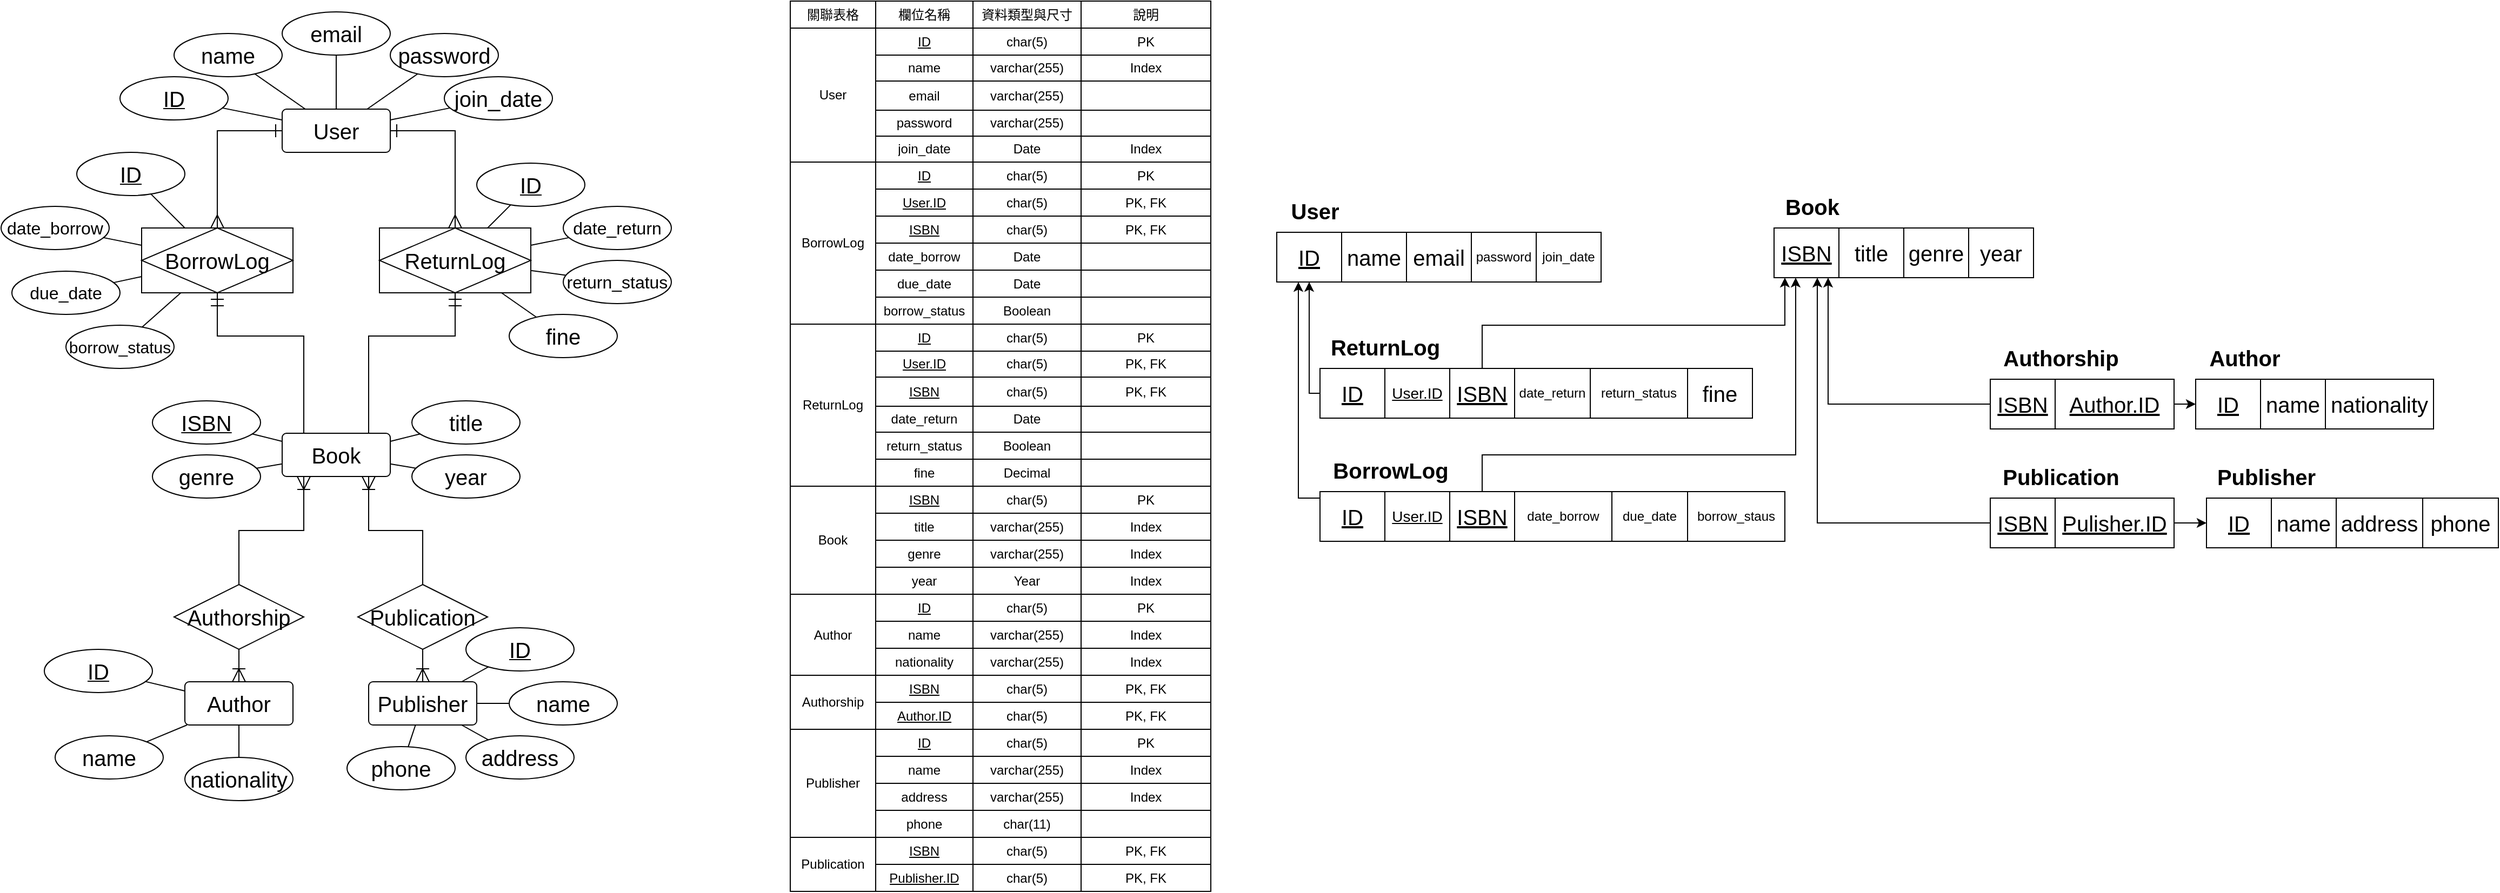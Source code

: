 <mxfile version="27.0.9">
  <diagram name="Page-1" id="tJo9Lzn-0N0sUflmj2gr">
    <mxGraphModel dx="1554" dy="914" grid="1" gridSize="10" guides="1" tooltips="1" connect="1" arrows="1" fold="1" page="1" pageScale="1" pageWidth="850" pageHeight="1100" math="0" shadow="0">
      <root>
        <mxCell id="0" />
        <mxCell id="1" parent="0" />
        <mxCell id="QRxWr9fw43ZFlC9GvlIB-13" value="" style="edgeStyle=orthogonalEdgeStyle;rounded=0;orthogonalLoop=1;jettySize=auto;html=1;endArrow=ERmany;startFill=0;startArrow=ERone;endFill=0;endSize=10;startSize=10;" parent="1" source="QRxWr9fw43ZFlC9GvlIB-1" target="QRxWr9fw43ZFlC9GvlIB-5" edge="1">
          <mxGeometry relative="1" as="geometry">
            <Array as="points">
              <mxPoint x="330" y="240" />
            </Array>
          </mxGeometry>
        </mxCell>
        <mxCell id="QRxWr9fw43ZFlC9GvlIB-14" value="" style="edgeStyle=orthogonalEdgeStyle;rounded=0;orthogonalLoop=1;jettySize=auto;html=1;startArrow=ERone;startFill=0;endArrow=ERmany;endFill=0;endSize=10;startSize=10;" parent="1" source="QRxWr9fw43ZFlC9GvlIB-1" target="QRxWr9fw43ZFlC9GvlIB-10" edge="1">
          <mxGeometry relative="1" as="geometry">
            <Array as="points">
              <mxPoint x="550" y="240" />
            </Array>
          </mxGeometry>
        </mxCell>
        <mxCell id="QRxWr9fw43ZFlC9GvlIB-1" value="&lt;font style=&quot;font-size: 20px;&quot;&gt;User&lt;/font&gt;" style="rounded=1;arcSize=10;whiteSpace=wrap;html=1;align=center;" parent="1" vertex="1">
          <mxGeometry x="390" y="220" width="100" height="40" as="geometry" />
        </mxCell>
        <mxCell id="QRxWr9fw43ZFlC9GvlIB-17" value="" style="rounded=0;orthogonalLoop=1;jettySize=auto;html=1;endArrow=none;startFill=0;startArrow=ERoneToMany;edgeStyle=orthogonalEdgeStyle;endSize=10;startSize=10;" parent="1" source="QRxWr9fw43ZFlC9GvlIB-4" target="QRxWr9fw43ZFlC9GvlIB-9" edge="1">
          <mxGeometry relative="1" as="geometry">
            <Array as="points">
              <mxPoint x="410" y="610" />
              <mxPoint x="350" y="610" />
            </Array>
          </mxGeometry>
        </mxCell>
        <mxCell id="QRxWr9fw43ZFlC9GvlIB-19" value="" style="rounded=0;orthogonalLoop=1;jettySize=auto;html=1;edgeStyle=orthogonalEdgeStyle;endSize=10;startSize=10;endArrow=none;startFill=0;startArrow=ERoneToMany;" parent="1" source="QRxWr9fw43ZFlC9GvlIB-4" target="QRxWr9fw43ZFlC9GvlIB-8" edge="1">
          <mxGeometry relative="1" as="geometry">
            <Array as="points">
              <mxPoint x="470" y="610" />
              <mxPoint x="520" y="610" />
            </Array>
          </mxGeometry>
        </mxCell>
        <mxCell id="QRxWr9fw43ZFlC9GvlIB-4" value="&lt;font style=&quot;font-size: 20px;&quot;&gt;Book&lt;/font&gt;" style="rounded=1;arcSize=10;whiteSpace=wrap;html=1;align=center;" parent="1" vertex="1">
          <mxGeometry x="390" y="520" width="100" height="40" as="geometry" />
        </mxCell>
        <mxCell id="QRxWr9fw43ZFlC9GvlIB-16" value="" style="edgeStyle=orthogonalEdgeStyle;rounded=0;orthogonalLoop=1;jettySize=auto;html=1;startArrow=ERmandOne;startFill=0;endArrow=none;endSize=10;startSize=10;" parent="1" source="QRxWr9fw43ZFlC9GvlIB-5" target="QRxWr9fw43ZFlC9GvlIB-4" edge="1">
          <mxGeometry relative="1" as="geometry">
            <Array as="points">
              <mxPoint x="330" y="430" />
              <mxPoint x="410" y="430" />
            </Array>
          </mxGeometry>
        </mxCell>
        <mxCell id="QRxWr9fw43ZFlC9GvlIB-5" value="&lt;font style=&quot;font-size: 20px;&quot;&gt;BorrowLog&lt;/font&gt;" style="shape=associativeEntity;whiteSpace=wrap;html=1;align=center;" parent="1" vertex="1">
          <mxGeometry x="260" y="330" width="140" height="60" as="geometry" />
        </mxCell>
        <mxCell id="QRxWr9fw43ZFlC9GvlIB-79" value="" style="rounded=0;orthogonalLoop=1;jettySize=auto;html=1;endArrow=none;startFill=0;" parent="1" source="QRxWr9fw43ZFlC9GvlIB-6" target="QRxWr9fw43ZFlC9GvlIB-69" edge="1">
          <mxGeometry relative="1" as="geometry" />
        </mxCell>
        <mxCell id="QRxWr9fw43ZFlC9GvlIB-83" value="" style="rounded=0;orthogonalLoop=1;jettySize=auto;html=1;endArrow=none;startFill=0;" parent="1" source="QRxWr9fw43ZFlC9GvlIB-6" target="QRxWr9fw43ZFlC9GvlIB-70" edge="1">
          <mxGeometry relative="1" as="geometry" />
        </mxCell>
        <mxCell id="QRxWr9fw43ZFlC9GvlIB-85" value="" style="rounded=0;orthogonalLoop=1;jettySize=auto;html=1;endArrow=none;startFill=0;" parent="1" source="QRxWr9fw43ZFlC9GvlIB-6" target="QRxWr9fw43ZFlC9GvlIB-65" edge="1">
          <mxGeometry relative="1" as="geometry" />
        </mxCell>
        <mxCell id="QRxWr9fw43ZFlC9GvlIB-6" value="&lt;font style=&quot;font-size: 20px;&quot;&gt;Publisher&lt;/font&gt;" style="rounded=1;arcSize=10;whiteSpace=wrap;html=1;align=center;" parent="1" vertex="1">
          <mxGeometry x="470" y="750" width="100" height="40" as="geometry" />
        </mxCell>
        <mxCell id="QRxWr9fw43ZFlC9GvlIB-77" value="" style="rounded=0;orthogonalLoop=1;jettySize=auto;html=1;endArrow=none;startFill=0;" parent="1" source="QRxWr9fw43ZFlC9GvlIB-7" target="QRxWr9fw43ZFlC9GvlIB-64" edge="1">
          <mxGeometry relative="1" as="geometry" />
        </mxCell>
        <mxCell id="QRxWr9fw43ZFlC9GvlIB-7" value="&lt;span style=&quot;font-size: 20px;&quot;&gt;Author&lt;/span&gt;" style="rounded=1;arcSize=10;whiteSpace=wrap;html=1;align=center;" parent="1" vertex="1">
          <mxGeometry x="300" y="750" width="100" height="40" as="geometry" />
        </mxCell>
        <mxCell id="QRxWr9fw43ZFlC9GvlIB-20" value="" style="edgeStyle=orthogonalEdgeStyle;rounded=0;orthogonalLoop=1;jettySize=auto;html=1;endArrow=ERoneToMany;endFill=0;endSize=10;startSize=10;" parent="1" source="QRxWr9fw43ZFlC9GvlIB-8" target="QRxWr9fw43ZFlC9GvlIB-6" edge="1">
          <mxGeometry relative="1" as="geometry" />
        </mxCell>
        <mxCell id="QRxWr9fw43ZFlC9GvlIB-8" value="&lt;font style=&quot;font-size: 20px;&quot;&gt;Publication&lt;/font&gt;" style="shape=rhombus;perimeter=rhombusPerimeter;whiteSpace=wrap;html=1;align=center;" parent="1" vertex="1">
          <mxGeometry x="460" y="660" width="120" height="60" as="geometry" />
        </mxCell>
        <mxCell id="QRxWr9fw43ZFlC9GvlIB-21" value="" style="edgeStyle=orthogonalEdgeStyle;rounded=0;orthogonalLoop=1;jettySize=auto;html=1;endArrow=ERoneToMany;startFill=0;endFill=0;startSize=10;endSize=10;" parent="1" source="QRxWr9fw43ZFlC9GvlIB-9" target="QRxWr9fw43ZFlC9GvlIB-7" edge="1">
          <mxGeometry relative="1" as="geometry" />
        </mxCell>
        <mxCell id="QRxWr9fw43ZFlC9GvlIB-9" value="&lt;span style=&quot;font-size: 20px;&quot;&gt;Authorship&lt;/span&gt;" style="shape=rhombus;perimeter=rhombusPerimeter;whiteSpace=wrap;html=1;align=center;" parent="1" vertex="1">
          <mxGeometry x="290" y="660" width="120" height="60" as="geometry" />
        </mxCell>
        <mxCell id="QRxWr9fw43ZFlC9GvlIB-15" value="" style="edgeStyle=orthogonalEdgeStyle;rounded=0;orthogonalLoop=1;jettySize=auto;html=1;startArrow=ERmandOne;startFill=0;endArrow=none;startSize=10;endSize=10;" parent="1" source="QRxWr9fw43ZFlC9GvlIB-10" target="QRxWr9fw43ZFlC9GvlIB-4" edge="1">
          <mxGeometry relative="1" as="geometry">
            <Array as="points">
              <mxPoint x="550" y="430" />
              <mxPoint x="470" y="430" />
            </Array>
          </mxGeometry>
        </mxCell>
        <mxCell id="QRxWr9fw43ZFlC9GvlIB-10" value="&lt;font style=&quot;font-size: 20px;&quot;&gt;ReturnLog&lt;/font&gt;" style="shape=associativeEntity;whiteSpace=wrap;html=1;align=center;" parent="1" vertex="1">
          <mxGeometry x="480" y="330" width="140" height="60" as="geometry" />
        </mxCell>
        <mxCell id="QRxWr9fw43ZFlC9GvlIB-32" value="" style="rounded=0;orthogonalLoop=1;jettySize=auto;html=1;endArrow=none;startFill=0;" parent="1" source="QRxWr9fw43ZFlC9GvlIB-24" target="QRxWr9fw43ZFlC9GvlIB-1" edge="1">
          <mxGeometry relative="1" as="geometry" />
        </mxCell>
        <mxCell id="QRxWr9fw43ZFlC9GvlIB-24" value="&lt;font style=&quot;font-size: 20px;&quot;&gt;name&lt;/font&gt;" style="ellipse;whiteSpace=wrap;html=1;align=center;" parent="1" vertex="1">
          <mxGeometry x="290" y="150" width="100" height="40" as="geometry" />
        </mxCell>
        <mxCell id="QRxWr9fw43ZFlC9GvlIB-34" value="" style="rounded=0;orthogonalLoop=1;jettySize=auto;html=1;endArrow=none;startFill=0;" parent="1" source="QRxWr9fw43ZFlC9GvlIB-25" target="QRxWr9fw43ZFlC9GvlIB-1" edge="1">
          <mxGeometry relative="1" as="geometry" />
        </mxCell>
        <mxCell id="QRxWr9fw43ZFlC9GvlIB-25" value="&lt;font style=&quot;font-size: 20px;&quot;&gt;email&lt;/font&gt;" style="ellipse;whiteSpace=wrap;html=1;align=center;" parent="1" vertex="1">
          <mxGeometry x="390" y="130" width="100" height="40" as="geometry" />
        </mxCell>
        <mxCell id="QRxWr9fw43ZFlC9GvlIB-31" value="" style="rounded=0;orthogonalLoop=1;jettySize=auto;html=1;endArrow=none;startFill=0;" parent="1" source="QRxWr9fw43ZFlC9GvlIB-26" target="QRxWr9fw43ZFlC9GvlIB-1" edge="1">
          <mxGeometry relative="1" as="geometry" />
        </mxCell>
        <mxCell id="QRxWr9fw43ZFlC9GvlIB-26" value="&lt;font style=&quot;font-size: 20px;&quot;&gt;password&lt;/font&gt;" style="ellipse;whiteSpace=wrap;html=1;align=center;" parent="1" vertex="1">
          <mxGeometry x="490" y="150" width="100" height="40" as="geometry" />
        </mxCell>
        <mxCell id="QRxWr9fw43ZFlC9GvlIB-35" value="" style="rounded=0;orthogonalLoop=1;jettySize=auto;html=1;endArrow=none;startFill=0;" parent="1" source="QRxWr9fw43ZFlC9GvlIB-27" target="QRxWr9fw43ZFlC9GvlIB-1" edge="1">
          <mxGeometry relative="1" as="geometry" />
        </mxCell>
        <mxCell id="QRxWr9fw43ZFlC9GvlIB-27" value="&lt;font style=&quot;font-size: 20px;&quot;&gt;join_date&lt;/font&gt;" style="ellipse;whiteSpace=wrap;html=1;align=center;" parent="1" vertex="1">
          <mxGeometry x="540" y="190" width="100" height="40" as="geometry" />
        </mxCell>
        <mxCell id="QRxWr9fw43ZFlC9GvlIB-30" value="" style="rounded=0;orthogonalLoop=1;jettySize=auto;html=1;endArrow=none;startFill=0;" parent="1" source="QRxWr9fw43ZFlC9GvlIB-28" target="QRxWr9fw43ZFlC9GvlIB-1" edge="1">
          <mxGeometry relative="1" as="geometry" />
        </mxCell>
        <mxCell id="QRxWr9fw43ZFlC9GvlIB-28" value="&lt;font style=&quot;font-size: 20px;&quot;&gt;ID&lt;/font&gt;" style="ellipse;whiteSpace=wrap;html=1;align=center;fontStyle=4;" parent="1" vertex="1">
          <mxGeometry x="240" y="190" width="100" height="40" as="geometry" />
        </mxCell>
        <mxCell id="QRxWr9fw43ZFlC9GvlIB-37" value="" style="rounded=0;orthogonalLoop=1;jettySize=auto;html=1;endArrow=none;startFill=0;" parent="1" source="QRxWr9fw43ZFlC9GvlIB-36" target="QRxWr9fw43ZFlC9GvlIB-5" edge="1">
          <mxGeometry relative="1" as="geometry" />
        </mxCell>
        <mxCell id="QRxWr9fw43ZFlC9GvlIB-36" value="&lt;font style=&quot;font-size: 20px;&quot;&gt;ID&lt;/font&gt;" style="ellipse;whiteSpace=wrap;html=1;align=center;fontStyle=4;" parent="1" vertex="1">
          <mxGeometry x="200" y="260" width="100" height="40" as="geometry" />
        </mxCell>
        <mxCell id="QRxWr9fw43ZFlC9GvlIB-45" value="" style="rounded=0;orthogonalLoop=1;jettySize=auto;html=1;endArrow=none;startFill=0;" parent="1" source="QRxWr9fw43ZFlC9GvlIB-38" target="QRxWr9fw43ZFlC9GvlIB-4" edge="1">
          <mxGeometry relative="1" as="geometry" />
        </mxCell>
        <mxCell id="QRxWr9fw43ZFlC9GvlIB-38" value="&lt;font style=&quot;font-size: 20px;&quot;&gt;title&lt;/font&gt;" style="ellipse;whiteSpace=wrap;html=1;align=center;" parent="1" vertex="1">
          <mxGeometry x="510" y="490" width="100" height="40" as="geometry" />
        </mxCell>
        <mxCell id="QRxWr9fw43ZFlC9GvlIB-44" value="" style="rounded=0;orthogonalLoop=1;jettySize=auto;html=1;endArrow=none;startFill=0;" parent="1" source="QRxWr9fw43ZFlC9GvlIB-39" target="QRxWr9fw43ZFlC9GvlIB-4" edge="1">
          <mxGeometry relative="1" as="geometry" />
        </mxCell>
        <mxCell id="QRxWr9fw43ZFlC9GvlIB-39" value="&lt;font style=&quot;font-size: 20px;&quot;&gt;genre&lt;/font&gt;" style="ellipse;whiteSpace=wrap;html=1;align=center;" parent="1" vertex="1">
          <mxGeometry x="270" y="540" width="100" height="40" as="geometry" />
        </mxCell>
        <mxCell id="QRxWr9fw43ZFlC9GvlIB-46" value="" style="rounded=0;orthogonalLoop=1;jettySize=auto;html=1;endArrow=none;startFill=0;" parent="1" source="QRxWr9fw43ZFlC9GvlIB-40" target="QRxWr9fw43ZFlC9GvlIB-4" edge="1">
          <mxGeometry relative="1" as="geometry" />
        </mxCell>
        <mxCell id="QRxWr9fw43ZFlC9GvlIB-40" value="&lt;font style=&quot;font-size: 20px;&quot;&gt;year&lt;/font&gt;" style="ellipse;whiteSpace=wrap;html=1;align=center;" parent="1" vertex="1">
          <mxGeometry x="510" y="540" width="100" height="40" as="geometry" />
        </mxCell>
        <mxCell id="QRxWr9fw43ZFlC9GvlIB-43" value="" style="rounded=0;orthogonalLoop=1;jettySize=auto;html=1;endArrow=none;startFill=0;" parent="1" source="QRxWr9fw43ZFlC9GvlIB-42" target="QRxWr9fw43ZFlC9GvlIB-4" edge="1">
          <mxGeometry relative="1" as="geometry" />
        </mxCell>
        <mxCell id="QRxWr9fw43ZFlC9GvlIB-42" value="&lt;font style=&quot;font-size: 20px;&quot;&gt;ISBN&lt;/font&gt;" style="ellipse;whiteSpace=wrap;html=1;align=center;fontStyle=4;" parent="1" vertex="1">
          <mxGeometry x="270" y="490" width="100" height="40" as="geometry" />
        </mxCell>
        <mxCell id="QRxWr9fw43ZFlC9GvlIB-56" value="" style="rounded=0;orthogonalLoop=1;jettySize=auto;html=1;endArrow=none;startFill=0;" parent="1" source="QRxWr9fw43ZFlC9GvlIB-47" target="QRxWr9fw43ZFlC9GvlIB-5" edge="1">
          <mxGeometry relative="1" as="geometry" />
        </mxCell>
        <mxCell id="QRxWr9fw43ZFlC9GvlIB-47" value="&lt;font style=&quot;font-size: 16px;&quot;&gt;date_borrow&lt;/font&gt;" style="ellipse;whiteSpace=wrap;html=1;align=center;" parent="1" vertex="1">
          <mxGeometry x="130" y="310" width="100" height="40" as="geometry" />
        </mxCell>
        <mxCell id="QRxWr9fw43ZFlC9GvlIB-57" value="" style="rounded=0;orthogonalLoop=1;jettySize=auto;html=1;endArrow=none;startFill=0;" parent="1" source="QRxWr9fw43ZFlC9GvlIB-49" target="QRxWr9fw43ZFlC9GvlIB-5" edge="1">
          <mxGeometry relative="1" as="geometry" />
        </mxCell>
        <mxCell id="QRxWr9fw43ZFlC9GvlIB-49" value="&lt;font style=&quot;font-size: 15px;&quot;&gt;borrow_status&lt;/font&gt;" style="ellipse;whiteSpace=wrap;html=1;align=center;" parent="1" vertex="1">
          <mxGeometry x="190" y="420" width="100" height="40" as="geometry" />
        </mxCell>
        <mxCell id="QRxWr9fw43ZFlC9GvlIB-59" value="" style="rounded=0;orthogonalLoop=1;jettySize=auto;html=1;endArrow=none;startFill=0;" parent="1" source="QRxWr9fw43ZFlC9GvlIB-50" target="QRxWr9fw43ZFlC9GvlIB-5" edge="1">
          <mxGeometry relative="1" as="geometry" />
        </mxCell>
        <mxCell id="QRxWr9fw43ZFlC9GvlIB-50" value="&lt;font style=&quot;font-size: 16px;&quot;&gt;due_date&lt;/font&gt;" style="ellipse;whiteSpace=wrap;html=1;align=center;" parent="1" vertex="1">
          <mxGeometry x="140" y="370" width="100" height="40" as="geometry" />
        </mxCell>
        <mxCell id="QRxWr9fw43ZFlC9GvlIB-60" value="" style="rounded=0;orthogonalLoop=1;jettySize=auto;html=1;endArrow=none;startFill=0;" parent="1" source="QRxWr9fw43ZFlC9GvlIB-51" target="QRxWr9fw43ZFlC9GvlIB-10" edge="1">
          <mxGeometry relative="1" as="geometry" />
        </mxCell>
        <mxCell id="QRxWr9fw43ZFlC9GvlIB-51" value="&lt;font style=&quot;font-size: 20px;&quot;&gt;ID&lt;/font&gt;" style="ellipse;whiteSpace=wrap;html=1;align=center;fontStyle=4;" parent="1" vertex="1">
          <mxGeometry x="570" y="270" width="100" height="40" as="geometry" />
        </mxCell>
        <mxCell id="QRxWr9fw43ZFlC9GvlIB-61" value="" style="rounded=0;orthogonalLoop=1;jettySize=auto;html=1;endArrow=none;startFill=0;" parent="1" source="QRxWr9fw43ZFlC9GvlIB-52" target="QRxWr9fw43ZFlC9GvlIB-10" edge="1">
          <mxGeometry relative="1" as="geometry" />
        </mxCell>
        <mxCell id="QRxWr9fw43ZFlC9GvlIB-52" value="&lt;font style=&quot;font-size: 16px;&quot;&gt;date_return&lt;/font&gt;" style="ellipse;whiteSpace=wrap;html=1;align=center;" parent="1" vertex="1">
          <mxGeometry x="650" y="310" width="100" height="40" as="geometry" />
        </mxCell>
        <mxCell id="QRxWr9fw43ZFlC9GvlIB-62" value="" style="rounded=0;orthogonalLoop=1;jettySize=auto;html=1;endArrow=none;startFill=0;" parent="1" source="QRxWr9fw43ZFlC9GvlIB-53" target="QRxWr9fw43ZFlC9GvlIB-10" edge="1">
          <mxGeometry relative="1" as="geometry" />
        </mxCell>
        <mxCell id="QRxWr9fw43ZFlC9GvlIB-53" value="&lt;font style=&quot;font-size: 16px;&quot;&gt;return_status&lt;/font&gt;" style="ellipse;whiteSpace=wrap;html=1;align=center;" parent="1" vertex="1">
          <mxGeometry x="650" y="360" width="100" height="40" as="geometry" />
        </mxCell>
        <mxCell id="QRxWr9fw43ZFlC9GvlIB-63" value="" style="rounded=0;orthogonalLoop=1;jettySize=auto;html=1;endArrow=none;startFill=0;" parent="1" source="QRxWr9fw43ZFlC9GvlIB-55" target="QRxWr9fw43ZFlC9GvlIB-10" edge="1">
          <mxGeometry relative="1" as="geometry" />
        </mxCell>
        <mxCell id="QRxWr9fw43ZFlC9GvlIB-55" value="&lt;span style=&quot;font-size: 20px;&quot;&gt;fine&lt;/span&gt;" style="ellipse;whiteSpace=wrap;html=1;align=center;" parent="1" vertex="1">
          <mxGeometry x="600" y="410" width="100" height="40" as="geometry" />
        </mxCell>
        <mxCell id="QRxWr9fw43ZFlC9GvlIB-64" value="&lt;font style=&quot;font-size: 20px;&quot;&gt;name&lt;/font&gt;" style="ellipse;whiteSpace=wrap;html=1;align=center;" parent="1" vertex="1">
          <mxGeometry x="180" y="800" width="100" height="40" as="geometry" />
        </mxCell>
        <mxCell id="QRxWr9fw43ZFlC9GvlIB-65" value="&lt;font style=&quot;font-size: 20px;&quot;&gt;phone&lt;/font&gt;" style="ellipse;whiteSpace=wrap;html=1;align=center;" parent="1" vertex="1">
          <mxGeometry x="450" y="810" width="100" height="40" as="geometry" />
        </mxCell>
        <mxCell id="QRxWr9fw43ZFlC9GvlIB-75" value="" style="rounded=0;orthogonalLoop=1;jettySize=auto;html=1;endArrow=none;startFill=0;" parent="1" source="QRxWr9fw43ZFlC9GvlIB-66" target="QRxWr9fw43ZFlC9GvlIB-7" edge="1">
          <mxGeometry relative="1" as="geometry" />
        </mxCell>
        <mxCell id="QRxWr9fw43ZFlC9GvlIB-66" value="&lt;span style=&quot;font-size: 20px;&quot;&gt;nationality&lt;/span&gt;" style="ellipse;whiteSpace=wrap;html=1;align=center;" parent="1" vertex="1">
          <mxGeometry x="300" y="820" width="100" height="40" as="geometry" />
        </mxCell>
        <mxCell id="QRxWr9fw43ZFlC9GvlIB-71" value="" style="rounded=0;orthogonalLoop=1;jettySize=auto;html=1;endArrow=none;startFill=0;" parent="1" source="QRxWr9fw43ZFlC9GvlIB-67" target="QRxWr9fw43ZFlC9GvlIB-7" edge="1">
          <mxGeometry relative="1" as="geometry" />
        </mxCell>
        <mxCell id="QRxWr9fw43ZFlC9GvlIB-67" value="&lt;font style=&quot;font-size: 20px;&quot;&gt;ID&lt;/font&gt;" style="ellipse;whiteSpace=wrap;html=1;align=center;fontStyle=4;" parent="1" vertex="1">
          <mxGeometry x="170" y="720" width="100" height="40" as="geometry" />
        </mxCell>
        <mxCell id="QRxWr9fw43ZFlC9GvlIB-81" value="" style="edgeStyle=orthogonalEdgeStyle;rounded=0;orthogonalLoop=1;jettySize=auto;html=1;endArrow=none;startFill=0;" parent="1" source="QRxWr9fw43ZFlC9GvlIB-68" target="QRxWr9fw43ZFlC9GvlIB-6" edge="1">
          <mxGeometry relative="1" as="geometry" />
        </mxCell>
        <mxCell id="QRxWr9fw43ZFlC9GvlIB-68" value="&lt;font style=&quot;font-size: 20px;&quot;&gt;name&lt;/font&gt;" style="ellipse;whiteSpace=wrap;html=1;align=center;" parent="1" vertex="1">
          <mxGeometry x="600" y="750" width="100" height="40" as="geometry" />
        </mxCell>
        <mxCell id="QRxWr9fw43ZFlC9GvlIB-69" value="&lt;font style=&quot;font-size: 20px;&quot;&gt;ID&lt;/font&gt;" style="ellipse;whiteSpace=wrap;html=1;align=center;fontStyle=4;" parent="1" vertex="1">
          <mxGeometry x="560" y="700" width="100" height="40" as="geometry" />
        </mxCell>
        <mxCell id="QRxWr9fw43ZFlC9GvlIB-70" value="&lt;font style=&quot;font-size: 20px;&quot;&gt;address&lt;/font&gt;" style="ellipse;whiteSpace=wrap;html=1;align=center;" parent="1" vertex="1">
          <mxGeometry x="560" y="800" width="100" height="40" as="geometry" />
        </mxCell>
        <mxCell id="GYjryLiJVZXc0QuzsTRx-1" value="" style="shape=table;startSize=0;container=1;collapsible=0;childLayout=tableLayout;" vertex="1" parent="1">
          <mxGeometry x="860" y="120" width="389" height="824" as="geometry" />
        </mxCell>
        <mxCell id="GYjryLiJVZXc0QuzsTRx-2" style="shape=tableRow;horizontal=0;startSize=0;swimlaneHead=0;swimlaneBody=0;strokeColor=inherit;top=0;left=0;bottom=0;right=0;collapsible=0;dropTarget=0;fillColor=none;points=[[0,0.5],[1,0.5]];portConstraint=eastwest;" vertex="1" parent="GYjryLiJVZXc0QuzsTRx-1">
          <mxGeometry width="389" height="25" as="geometry" />
        </mxCell>
        <mxCell id="GYjryLiJVZXc0QuzsTRx-3" value="關聯表格" style="shape=partialRectangle;html=1;whiteSpace=wrap;connectable=0;strokeColor=inherit;overflow=hidden;fillColor=none;top=0;left=0;bottom=0;right=0;pointerEvents=1;" vertex="1" parent="GYjryLiJVZXc0QuzsTRx-2">
          <mxGeometry width="79" height="25" as="geometry">
            <mxRectangle width="79" height="25" as="alternateBounds" />
          </mxGeometry>
        </mxCell>
        <mxCell id="GYjryLiJVZXc0QuzsTRx-4" value="欄位名稱" style="shape=partialRectangle;html=1;whiteSpace=wrap;connectable=0;strokeColor=inherit;overflow=hidden;fillColor=none;top=0;left=0;bottom=0;right=0;pointerEvents=1;" vertex="1" parent="GYjryLiJVZXc0QuzsTRx-2">
          <mxGeometry x="79" width="90" height="25" as="geometry">
            <mxRectangle width="90" height="25" as="alternateBounds" />
          </mxGeometry>
        </mxCell>
        <mxCell id="GYjryLiJVZXc0QuzsTRx-5" value="資料類型與尺寸" style="shape=partialRectangle;html=1;whiteSpace=wrap;connectable=0;strokeColor=inherit;overflow=hidden;fillColor=none;top=0;left=0;bottom=0;right=0;pointerEvents=1;" vertex="1" parent="GYjryLiJVZXc0QuzsTRx-2">
          <mxGeometry x="169" width="100" height="25" as="geometry">
            <mxRectangle width="100" height="25" as="alternateBounds" />
          </mxGeometry>
        </mxCell>
        <mxCell id="GYjryLiJVZXc0QuzsTRx-6" value="說明" style="shape=partialRectangle;html=1;whiteSpace=wrap;connectable=0;strokeColor=inherit;overflow=hidden;fillColor=none;top=0;left=0;bottom=0;right=0;pointerEvents=1;" vertex="1" parent="GYjryLiJVZXc0QuzsTRx-2">
          <mxGeometry x="269" width="120" height="25" as="geometry">
            <mxRectangle width="120" height="25" as="alternateBounds" />
          </mxGeometry>
        </mxCell>
        <mxCell id="GYjryLiJVZXc0QuzsTRx-7" value="" style="shape=tableRow;horizontal=0;startSize=0;swimlaneHead=0;swimlaneBody=0;strokeColor=inherit;top=0;left=0;bottom=0;right=0;collapsible=0;dropTarget=0;fillColor=none;points=[[0,0.5],[1,0.5]];portConstraint=eastwest;" vertex="1" parent="GYjryLiJVZXc0QuzsTRx-1">
          <mxGeometry y="25" width="389" height="25" as="geometry" />
        </mxCell>
        <mxCell id="GYjryLiJVZXc0QuzsTRx-8" value="User" style="shape=partialRectangle;html=1;whiteSpace=wrap;connectable=0;strokeColor=inherit;overflow=hidden;fillColor=none;top=0;left=0;bottom=0;right=0;pointerEvents=1;rowspan=5;colspan=1;" vertex="1" parent="GYjryLiJVZXc0QuzsTRx-7">
          <mxGeometry width="79" height="124" as="geometry">
            <mxRectangle width="79" height="25" as="alternateBounds" />
          </mxGeometry>
        </mxCell>
        <mxCell id="GYjryLiJVZXc0QuzsTRx-9" value="&lt;u&gt;ID&lt;/u&gt;" style="shape=partialRectangle;html=1;whiteSpace=wrap;connectable=0;strokeColor=inherit;overflow=hidden;fillColor=none;top=0;left=0;bottom=0;right=0;pointerEvents=1;" vertex="1" parent="GYjryLiJVZXc0QuzsTRx-7">
          <mxGeometry x="79" width="90" height="25" as="geometry">
            <mxRectangle width="90" height="25" as="alternateBounds" />
          </mxGeometry>
        </mxCell>
        <mxCell id="GYjryLiJVZXc0QuzsTRx-10" value="char(5)" style="shape=partialRectangle;html=1;whiteSpace=wrap;connectable=0;strokeColor=inherit;overflow=hidden;fillColor=none;top=0;left=0;bottom=0;right=0;pointerEvents=1;" vertex="1" parent="GYjryLiJVZXc0QuzsTRx-7">
          <mxGeometry x="169" width="100" height="25" as="geometry">
            <mxRectangle width="100" height="25" as="alternateBounds" />
          </mxGeometry>
        </mxCell>
        <mxCell id="GYjryLiJVZXc0QuzsTRx-11" value="PK" style="shape=partialRectangle;html=1;whiteSpace=wrap;connectable=0;strokeColor=inherit;overflow=hidden;fillColor=none;top=0;left=0;bottom=0;right=0;pointerEvents=1;" vertex="1" parent="GYjryLiJVZXc0QuzsTRx-7">
          <mxGeometry x="269" width="120" height="25" as="geometry">
            <mxRectangle width="120" height="25" as="alternateBounds" />
          </mxGeometry>
        </mxCell>
        <mxCell id="GYjryLiJVZXc0QuzsTRx-12" value="" style="shape=tableRow;horizontal=0;startSize=0;swimlaneHead=0;swimlaneBody=0;strokeColor=inherit;top=0;left=0;bottom=0;right=0;collapsible=0;dropTarget=0;fillColor=none;points=[[0,0.5],[1,0.5]];portConstraint=eastwest;" vertex="1" parent="GYjryLiJVZXc0QuzsTRx-1">
          <mxGeometry y="50" width="389" height="24" as="geometry" />
        </mxCell>
        <mxCell id="GYjryLiJVZXc0QuzsTRx-13" value="" style="shape=partialRectangle;html=1;whiteSpace=wrap;connectable=0;strokeColor=inherit;overflow=hidden;fillColor=none;top=0;left=0;bottom=0;right=0;pointerEvents=1;" vertex="1" visible="0" parent="GYjryLiJVZXc0QuzsTRx-12">
          <mxGeometry width="79" height="24" as="geometry">
            <mxRectangle width="79" height="24" as="alternateBounds" />
          </mxGeometry>
        </mxCell>
        <mxCell id="GYjryLiJVZXc0QuzsTRx-14" value="name" style="shape=partialRectangle;html=1;whiteSpace=wrap;connectable=0;strokeColor=inherit;overflow=hidden;fillColor=none;top=0;left=0;bottom=0;right=0;pointerEvents=1;" vertex="1" parent="GYjryLiJVZXc0QuzsTRx-12">
          <mxGeometry x="79" width="90" height="24" as="geometry">
            <mxRectangle width="90" height="24" as="alternateBounds" />
          </mxGeometry>
        </mxCell>
        <mxCell id="GYjryLiJVZXc0QuzsTRx-15" value="varchar(255)" style="shape=partialRectangle;html=1;whiteSpace=wrap;connectable=0;strokeColor=inherit;overflow=hidden;fillColor=none;top=0;left=0;bottom=0;right=0;pointerEvents=1;" vertex="1" parent="GYjryLiJVZXc0QuzsTRx-12">
          <mxGeometry x="169" width="100" height="24" as="geometry">
            <mxRectangle width="100" height="24" as="alternateBounds" />
          </mxGeometry>
        </mxCell>
        <mxCell id="GYjryLiJVZXc0QuzsTRx-16" value="Index" style="shape=partialRectangle;html=1;whiteSpace=wrap;connectable=0;strokeColor=inherit;overflow=hidden;fillColor=none;top=0;left=0;bottom=0;right=0;pointerEvents=1;" vertex="1" parent="GYjryLiJVZXc0QuzsTRx-12">
          <mxGeometry x="269" width="120" height="24" as="geometry">
            <mxRectangle width="120" height="24" as="alternateBounds" />
          </mxGeometry>
        </mxCell>
        <mxCell id="GYjryLiJVZXc0QuzsTRx-17" value="" style="shape=tableRow;horizontal=0;startSize=0;swimlaneHead=0;swimlaneBody=0;strokeColor=inherit;top=0;left=0;bottom=0;right=0;collapsible=0;dropTarget=0;fillColor=none;points=[[0,0.5],[1,0.5]];portConstraint=eastwest;" vertex="1" parent="GYjryLiJVZXc0QuzsTRx-1">
          <mxGeometry y="74" width="389" height="27" as="geometry" />
        </mxCell>
        <mxCell id="GYjryLiJVZXc0QuzsTRx-18" value="" style="shape=partialRectangle;html=1;whiteSpace=wrap;connectable=0;strokeColor=inherit;overflow=hidden;fillColor=none;top=0;left=0;bottom=0;right=0;pointerEvents=1;" vertex="1" visible="0" parent="GYjryLiJVZXc0QuzsTRx-17">
          <mxGeometry width="79" height="27" as="geometry">
            <mxRectangle width="79" height="27" as="alternateBounds" />
          </mxGeometry>
        </mxCell>
        <mxCell id="GYjryLiJVZXc0QuzsTRx-19" value="email" style="shape=partialRectangle;html=1;whiteSpace=wrap;connectable=0;strokeColor=inherit;overflow=hidden;fillColor=none;top=0;left=0;bottom=0;right=0;pointerEvents=1;" vertex="1" parent="GYjryLiJVZXc0QuzsTRx-17">
          <mxGeometry x="79" width="90" height="27" as="geometry">
            <mxRectangle width="90" height="27" as="alternateBounds" />
          </mxGeometry>
        </mxCell>
        <mxCell id="GYjryLiJVZXc0QuzsTRx-20" value="varchar(255)" style="shape=partialRectangle;html=1;whiteSpace=wrap;connectable=0;strokeColor=inherit;overflow=hidden;fillColor=none;top=0;left=0;bottom=0;right=0;pointerEvents=1;" vertex="1" parent="GYjryLiJVZXc0QuzsTRx-17">
          <mxGeometry x="169" width="100" height="27" as="geometry">
            <mxRectangle width="100" height="27" as="alternateBounds" />
          </mxGeometry>
        </mxCell>
        <mxCell id="GYjryLiJVZXc0QuzsTRx-21" value="" style="shape=partialRectangle;html=1;whiteSpace=wrap;connectable=0;strokeColor=inherit;overflow=hidden;fillColor=none;top=0;left=0;bottom=0;right=0;pointerEvents=1;" vertex="1" parent="GYjryLiJVZXc0QuzsTRx-17">
          <mxGeometry x="269" width="120" height="27" as="geometry">
            <mxRectangle width="120" height="27" as="alternateBounds" />
          </mxGeometry>
        </mxCell>
        <mxCell id="GYjryLiJVZXc0QuzsTRx-22" value="" style="shape=tableRow;horizontal=0;startSize=0;swimlaneHead=0;swimlaneBody=0;strokeColor=inherit;top=0;left=0;bottom=0;right=0;collapsible=0;dropTarget=0;fillColor=none;points=[[0,0.5],[1,0.5]];portConstraint=eastwest;" vertex="1" parent="GYjryLiJVZXc0QuzsTRx-1">
          <mxGeometry y="101" width="389" height="24" as="geometry" />
        </mxCell>
        <mxCell id="GYjryLiJVZXc0QuzsTRx-23" value="" style="shape=partialRectangle;html=1;whiteSpace=wrap;connectable=0;strokeColor=inherit;overflow=hidden;fillColor=none;top=0;left=0;bottom=0;right=0;pointerEvents=1;" vertex="1" visible="0" parent="GYjryLiJVZXc0QuzsTRx-22">
          <mxGeometry width="79" height="24" as="geometry">
            <mxRectangle width="79" height="24" as="alternateBounds" />
          </mxGeometry>
        </mxCell>
        <mxCell id="GYjryLiJVZXc0QuzsTRx-24" value="password" style="shape=partialRectangle;html=1;whiteSpace=wrap;connectable=0;strokeColor=inherit;overflow=hidden;fillColor=none;top=0;left=0;bottom=0;right=0;pointerEvents=1;" vertex="1" parent="GYjryLiJVZXc0QuzsTRx-22">
          <mxGeometry x="79" width="90" height="24" as="geometry">
            <mxRectangle width="90" height="24" as="alternateBounds" />
          </mxGeometry>
        </mxCell>
        <mxCell id="GYjryLiJVZXc0QuzsTRx-25" value="varchar(255)" style="shape=partialRectangle;html=1;whiteSpace=wrap;connectable=0;strokeColor=inherit;overflow=hidden;fillColor=none;top=0;left=0;bottom=0;right=0;pointerEvents=1;" vertex="1" parent="GYjryLiJVZXc0QuzsTRx-22">
          <mxGeometry x="169" width="100" height="24" as="geometry">
            <mxRectangle width="100" height="24" as="alternateBounds" />
          </mxGeometry>
        </mxCell>
        <mxCell id="GYjryLiJVZXc0QuzsTRx-26" value="" style="shape=partialRectangle;html=1;whiteSpace=wrap;connectable=0;strokeColor=inherit;overflow=hidden;fillColor=none;top=0;left=0;bottom=0;right=0;pointerEvents=1;" vertex="1" parent="GYjryLiJVZXc0QuzsTRx-22">
          <mxGeometry x="269" width="120" height="24" as="geometry">
            <mxRectangle width="120" height="24" as="alternateBounds" />
          </mxGeometry>
        </mxCell>
        <mxCell id="GYjryLiJVZXc0QuzsTRx-77" style="shape=tableRow;horizontal=0;startSize=0;swimlaneHead=0;swimlaneBody=0;strokeColor=inherit;top=0;left=0;bottom=0;right=0;collapsible=0;dropTarget=0;fillColor=none;points=[[0,0.5],[1,0.5]];portConstraint=eastwest;" vertex="1" parent="GYjryLiJVZXc0QuzsTRx-1">
          <mxGeometry y="125" width="389" height="24" as="geometry" />
        </mxCell>
        <mxCell id="GYjryLiJVZXc0QuzsTRx-78" style="shape=partialRectangle;html=1;whiteSpace=wrap;connectable=0;strokeColor=inherit;overflow=hidden;fillColor=none;top=0;left=0;bottom=0;right=0;pointerEvents=1;" vertex="1" visible="0" parent="GYjryLiJVZXc0QuzsTRx-77">
          <mxGeometry width="79" height="24" as="geometry">
            <mxRectangle width="79" height="24" as="alternateBounds" />
          </mxGeometry>
        </mxCell>
        <mxCell id="GYjryLiJVZXc0QuzsTRx-79" value="join_date" style="shape=partialRectangle;html=1;whiteSpace=wrap;connectable=0;strokeColor=inherit;overflow=hidden;fillColor=none;top=0;left=0;bottom=0;right=0;pointerEvents=1;" vertex="1" parent="GYjryLiJVZXc0QuzsTRx-77">
          <mxGeometry x="79" width="90" height="24" as="geometry">
            <mxRectangle width="90" height="24" as="alternateBounds" />
          </mxGeometry>
        </mxCell>
        <mxCell id="GYjryLiJVZXc0QuzsTRx-80" value="Date" style="shape=partialRectangle;html=1;whiteSpace=wrap;connectable=0;strokeColor=inherit;overflow=hidden;fillColor=none;top=0;left=0;bottom=0;right=0;pointerEvents=1;" vertex="1" parent="GYjryLiJVZXc0QuzsTRx-77">
          <mxGeometry x="169" width="100" height="24" as="geometry">
            <mxRectangle width="100" height="24" as="alternateBounds" />
          </mxGeometry>
        </mxCell>
        <mxCell id="GYjryLiJVZXc0QuzsTRx-81" value="Index" style="shape=partialRectangle;html=1;whiteSpace=wrap;connectable=0;strokeColor=inherit;overflow=hidden;fillColor=none;top=0;left=0;bottom=0;right=0;pointerEvents=1;" vertex="1" parent="GYjryLiJVZXc0QuzsTRx-77">
          <mxGeometry x="269" width="120" height="24" as="geometry">
            <mxRectangle width="120" height="24" as="alternateBounds" />
          </mxGeometry>
        </mxCell>
        <mxCell id="GYjryLiJVZXc0QuzsTRx-27" value="" style="shape=tableRow;horizontal=0;startSize=0;swimlaneHead=0;swimlaneBody=0;strokeColor=inherit;top=0;left=0;bottom=0;right=0;collapsible=0;dropTarget=0;fillColor=none;points=[[0,0.5],[1,0.5]];portConstraint=eastwest;" vertex="1" parent="GYjryLiJVZXc0QuzsTRx-1">
          <mxGeometry y="149" width="389" height="25" as="geometry" />
        </mxCell>
        <mxCell id="GYjryLiJVZXc0QuzsTRx-28" value="BorrowLog" style="shape=partialRectangle;html=1;whiteSpace=wrap;connectable=0;strokeColor=inherit;overflow=hidden;fillColor=none;top=0;left=0;bottom=0;right=0;pointerEvents=1;rowspan=6;colspan=1;" vertex="1" parent="GYjryLiJVZXc0QuzsTRx-27">
          <mxGeometry width="79" height="150" as="geometry">
            <mxRectangle width="79" height="25" as="alternateBounds" />
          </mxGeometry>
        </mxCell>
        <mxCell id="GYjryLiJVZXc0QuzsTRx-29" value="&lt;u style=&quot;background-color: transparent; color: light-dark(rgb(0, 0, 0), rgb(255, 255, 255));&quot;&gt;ID&lt;/u&gt;" style="shape=partialRectangle;html=1;whiteSpace=wrap;connectable=0;strokeColor=inherit;overflow=hidden;fillColor=none;top=0;left=0;bottom=0;right=0;pointerEvents=1;" vertex="1" parent="GYjryLiJVZXc0QuzsTRx-27">
          <mxGeometry x="79" width="90" height="25" as="geometry">
            <mxRectangle width="90" height="25" as="alternateBounds" />
          </mxGeometry>
        </mxCell>
        <mxCell id="GYjryLiJVZXc0QuzsTRx-30" value="char(5)" style="shape=partialRectangle;html=1;whiteSpace=wrap;connectable=0;strokeColor=inherit;overflow=hidden;fillColor=none;top=0;left=0;bottom=0;right=0;pointerEvents=1;" vertex="1" parent="GYjryLiJVZXc0QuzsTRx-27">
          <mxGeometry x="169" width="100" height="25" as="geometry">
            <mxRectangle width="100" height="25" as="alternateBounds" />
          </mxGeometry>
        </mxCell>
        <mxCell id="GYjryLiJVZXc0QuzsTRx-31" value="PK" style="shape=partialRectangle;html=1;whiteSpace=wrap;connectable=0;strokeColor=inherit;overflow=hidden;fillColor=none;top=0;left=0;bottom=0;right=0;pointerEvents=1;" vertex="1" parent="GYjryLiJVZXc0QuzsTRx-27">
          <mxGeometry x="269" width="120" height="25" as="geometry">
            <mxRectangle width="120" height="25" as="alternateBounds" />
          </mxGeometry>
        </mxCell>
        <mxCell id="GYjryLiJVZXc0QuzsTRx-32" value="" style="shape=tableRow;horizontal=0;startSize=0;swimlaneHead=0;swimlaneBody=0;strokeColor=inherit;top=0;left=0;bottom=0;right=0;collapsible=0;dropTarget=0;fillColor=none;points=[[0,0.5],[1,0.5]];portConstraint=eastwest;" vertex="1" parent="GYjryLiJVZXc0QuzsTRx-1">
          <mxGeometry y="174" width="389" height="25" as="geometry" />
        </mxCell>
        <mxCell id="GYjryLiJVZXc0QuzsTRx-33" value="" style="shape=partialRectangle;html=1;whiteSpace=wrap;connectable=0;strokeColor=inherit;overflow=hidden;fillColor=none;top=0;left=0;bottom=0;right=0;pointerEvents=1;" vertex="1" visible="0" parent="GYjryLiJVZXc0QuzsTRx-32">
          <mxGeometry width="79" height="25" as="geometry">
            <mxRectangle width="79" height="25" as="alternateBounds" />
          </mxGeometry>
        </mxCell>
        <mxCell id="GYjryLiJVZXc0QuzsTRx-34" value="&lt;u&gt;User.ID&lt;/u&gt;" style="shape=partialRectangle;html=1;whiteSpace=wrap;connectable=0;strokeColor=inherit;overflow=hidden;fillColor=none;top=0;left=0;bottom=0;right=0;pointerEvents=1;" vertex="1" parent="GYjryLiJVZXc0QuzsTRx-32">
          <mxGeometry x="79" width="90" height="25" as="geometry">
            <mxRectangle width="90" height="25" as="alternateBounds" />
          </mxGeometry>
        </mxCell>
        <mxCell id="GYjryLiJVZXc0QuzsTRx-35" value="char(5)" style="shape=partialRectangle;html=1;whiteSpace=wrap;connectable=0;strokeColor=inherit;overflow=hidden;fillColor=none;top=0;left=0;bottom=0;right=0;pointerEvents=1;" vertex="1" parent="GYjryLiJVZXc0QuzsTRx-32">
          <mxGeometry x="169" width="100" height="25" as="geometry">
            <mxRectangle width="100" height="25" as="alternateBounds" />
          </mxGeometry>
        </mxCell>
        <mxCell id="GYjryLiJVZXc0QuzsTRx-36" value="PK, FK" style="shape=partialRectangle;html=1;whiteSpace=wrap;connectable=0;strokeColor=inherit;overflow=hidden;fillColor=none;top=0;left=0;bottom=0;right=0;pointerEvents=1;" vertex="1" parent="GYjryLiJVZXc0QuzsTRx-32">
          <mxGeometry x="269" width="120" height="25" as="geometry">
            <mxRectangle width="120" height="25" as="alternateBounds" />
          </mxGeometry>
        </mxCell>
        <mxCell id="GYjryLiJVZXc0QuzsTRx-92" style="shape=tableRow;horizontal=0;startSize=0;swimlaneHead=0;swimlaneBody=0;strokeColor=inherit;top=0;left=0;bottom=0;right=0;collapsible=0;dropTarget=0;fillColor=none;points=[[0,0.5],[1,0.5]];portConstraint=eastwest;" vertex="1" parent="GYjryLiJVZXc0QuzsTRx-1">
          <mxGeometry y="199" width="389" height="25" as="geometry" />
        </mxCell>
        <mxCell id="GYjryLiJVZXc0QuzsTRx-93" style="shape=partialRectangle;html=1;whiteSpace=wrap;connectable=0;strokeColor=inherit;overflow=hidden;fillColor=none;top=0;left=0;bottom=0;right=0;pointerEvents=1;" vertex="1" visible="0" parent="GYjryLiJVZXc0QuzsTRx-92">
          <mxGeometry width="79" height="25" as="geometry">
            <mxRectangle width="79" height="25" as="alternateBounds" />
          </mxGeometry>
        </mxCell>
        <mxCell id="GYjryLiJVZXc0QuzsTRx-94" value="&lt;u&gt;ISBN&lt;/u&gt;" style="shape=partialRectangle;html=1;whiteSpace=wrap;connectable=0;strokeColor=inherit;overflow=hidden;fillColor=none;top=0;left=0;bottom=0;right=0;pointerEvents=1;" vertex="1" parent="GYjryLiJVZXc0QuzsTRx-92">
          <mxGeometry x="79" width="90" height="25" as="geometry">
            <mxRectangle width="90" height="25" as="alternateBounds" />
          </mxGeometry>
        </mxCell>
        <mxCell id="GYjryLiJVZXc0QuzsTRx-95" value="char(5)" style="shape=partialRectangle;html=1;whiteSpace=wrap;connectable=0;strokeColor=inherit;overflow=hidden;fillColor=none;top=0;left=0;bottom=0;right=0;pointerEvents=1;" vertex="1" parent="GYjryLiJVZXc0QuzsTRx-92">
          <mxGeometry x="169" width="100" height="25" as="geometry">
            <mxRectangle width="100" height="25" as="alternateBounds" />
          </mxGeometry>
        </mxCell>
        <mxCell id="GYjryLiJVZXc0QuzsTRx-96" value="PK, FK" style="shape=partialRectangle;html=1;whiteSpace=wrap;connectable=0;strokeColor=inherit;overflow=hidden;fillColor=none;top=0;left=0;bottom=0;right=0;pointerEvents=1;" vertex="1" parent="GYjryLiJVZXc0QuzsTRx-92">
          <mxGeometry x="269" width="120" height="25" as="geometry">
            <mxRectangle width="120" height="25" as="alternateBounds" />
          </mxGeometry>
        </mxCell>
        <mxCell id="GYjryLiJVZXc0QuzsTRx-87" style="shape=tableRow;horizontal=0;startSize=0;swimlaneHead=0;swimlaneBody=0;strokeColor=inherit;top=0;left=0;bottom=0;right=0;collapsible=0;dropTarget=0;fillColor=none;points=[[0,0.5],[1,0.5]];portConstraint=eastwest;" vertex="1" parent="GYjryLiJVZXc0QuzsTRx-1">
          <mxGeometry y="224" width="389" height="25" as="geometry" />
        </mxCell>
        <mxCell id="GYjryLiJVZXc0QuzsTRx-88" style="shape=partialRectangle;html=1;whiteSpace=wrap;connectable=0;strokeColor=inherit;overflow=hidden;fillColor=none;top=0;left=0;bottom=0;right=0;pointerEvents=1;" vertex="1" visible="0" parent="GYjryLiJVZXc0QuzsTRx-87">
          <mxGeometry width="79" height="25" as="geometry">
            <mxRectangle width="79" height="25" as="alternateBounds" />
          </mxGeometry>
        </mxCell>
        <mxCell id="GYjryLiJVZXc0QuzsTRx-89" value="date_borrow" style="shape=partialRectangle;html=1;whiteSpace=wrap;connectable=0;strokeColor=inherit;overflow=hidden;fillColor=none;top=0;left=0;bottom=0;right=0;pointerEvents=1;" vertex="1" parent="GYjryLiJVZXc0QuzsTRx-87">
          <mxGeometry x="79" width="90" height="25" as="geometry">
            <mxRectangle width="90" height="25" as="alternateBounds" />
          </mxGeometry>
        </mxCell>
        <mxCell id="GYjryLiJVZXc0QuzsTRx-90" value="Date" style="shape=partialRectangle;html=1;whiteSpace=wrap;connectable=0;strokeColor=inherit;overflow=hidden;fillColor=none;top=0;left=0;bottom=0;right=0;pointerEvents=1;" vertex="1" parent="GYjryLiJVZXc0QuzsTRx-87">
          <mxGeometry x="169" width="100" height="25" as="geometry">
            <mxRectangle width="100" height="25" as="alternateBounds" />
          </mxGeometry>
        </mxCell>
        <mxCell id="GYjryLiJVZXc0QuzsTRx-91" style="shape=partialRectangle;html=1;whiteSpace=wrap;connectable=0;strokeColor=inherit;overflow=hidden;fillColor=none;top=0;left=0;bottom=0;right=0;pointerEvents=1;" vertex="1" parent="GYjryLiJVZXc0QuzsTRx-87">
          <mxGeometry x="269" width="120" height="25" as="geometry">
            <mxRectangle width="120" height="25" as="alternateBounds" />
          </mxGeometry>
        </mxCell>
        <mxCell id="GYjryLiJVZXc0QuzsTRx-82" style="shape=tableRow;horizontal=0;startSize=0;swimlaneHead=0;swimlaneBody=0;strokeColor=inherit;top=0;left=0;bottom=0;right=0;collapsible=0;dropTarget=0;fillColor=none;points=[[0,0.5],[1,0.5]];portConstraint=eastwest;" vertex="1" parent="GYjryLiJVZXc0QuzsTRx-1">
          <mxGeometry y="249" width="389" height="25" as="geometry" />
        </mxCell>
        <mxCell id="GYjryLiJVZXc0QuzsTRx-83" style="shape=partialRectangle;html=1;whiteSpace=wrap;connectable=0;strokeColor=inherit;overflow=hidden;fillColor=none;top=0;left=0;bottom=0;right=0;pointerEvents=1;" vertex="1" visible="0" parent="GYjryLiJVZXc0QuzsTRx-82">
          <mxGeometry width="79" height="25" as="geometry">
            <mxRectangle width="79" height="25" as="alternateBounds" />
          </mxGeometry>
        </mxCell>
        <mxCell id="GYjryLiJVZXc0QuzsTRx-84" value="due_date" style="shape=partialRectangle;html=1;whiteSpace=wrap;connectable=0;strokeColor=inherit;overflow=hidden;fillColor=none;top=0;left=0;bottom=0;right=0;pointerEvents=1;" vertex="1" parent="GYjryLiJVZXc0QuzsTRx-82">
          <mxGeometry x="79" width="90" height="25" as="geometry">
            <mxRectangle width="90" height="25" as="alternateBounds" />
          </mxGeometry>
        </mxCell>
        <mxCell id="GYjryLiJVZXc0QuzsTRx-85" value="Date" style="shape=partialRectangle;html=1;whiteSpace=wrap;connectable=0;strokeColor=inherit;overflow=hidden;fillColor=none;top=0;left=0;bottom=0;right=0;pointerEvents=1;" vertex="1" parent="GYjryLiJVZXc0QuzsTRx-82">
          <mxGeometry x="169" width="100" height="25" as="geometry">
            <mxRectangle width="100" height="25" as="alternateBounds" />
          </mxGeometry>
        </mxCell>
        <mxCell id="GYjryLiJVZXc0QuzsTRx-86" style="shape=partialRectangle;html=1;whiteSpace=wrap;connectable=0;strokeColor=inherit;overflow=hidden;fillColor=none;top=0;left=0;bottom=0;right=0;pointerEvents=1;" vertex="1" parent="GYjryLiJVZXc0QuzsTRx-82">
          <mxGeometry x="269" width="120" height="25" as="geometry">
            <mxRectangle width="120" height="25" as="alternateBounds" />
          </mxGeometry>
        </mxCell>
        <mxCell id="GYjryLiJVZXc0QuzsTRx-37" value="" style="shape=tableRow;horizontal=0;startSize=0;swimlaneHead=0;swimlaneBody=0;strokeColor=inherit;top=0;left=0;bottom=0;right=0;collapsible=0;dropTarget=0;fillColor=none;points=[[0,0.5],[1,0.5]];portConstraint=eastwest;" vertex="1" parent="GYjryLiJVZXc0QuzsTRx-1">
          <mxGeometry y="274" width="389" height="25" as="geometry" />
        </mxCell>
        <mxCell id="GYjryLiJVZXc0QuzsTRx-38" value="" style="shape=partialRectangle;html=1;whiteSpace=wrap;connectable=0;strokeColor=inherit;overflow=hidden;fillColor=none;top=0;left=0;bottom=0;right=0;pointerEvents=1;" vertex="1" visible="0" parent="GYjryLiJVZXc0QuzsTRx-37">
          <mxGeometry width="79" height="25" as="geometry">
            <mxRectangle width="79" height="25" as="alternateBounds" />
          </mxGeometry>
        </mxCell>
        <mxCell id="GYjryLiJVZXc0QuzsTRx-39" value="borrow_status" style="shape=partialRectangle;html=1;whiteSpace=wrap;connectable=0;strokeColor=inherit;overflow=hidden;fillColor=none;top=0;left=0;bottom=0;right=0;pointerEvents=1;" vertex="1" parent="GYjryLiJVZXc0QuzsTRx-37">
          <mxGeometry x="79" width="90" height="25" as="geometry">
            <mxRectangle width="90" height="25" as="alternateBounds" />
          </mxGeometry>
        </mxCell>
        <mxCell id="GYjryLiJVZXc0QuzsTRx-40" value="Boolean" style="shape=partialRectangle;html=1;whiteSpace=wrap;connectable=0;strokeColor=inherit;overflow=hidden;fillColor=none;top=0;left=0;bottom=0;right=0;pointerEvents=1;" vertex="1" parent="GYjryLiJVZXc0QuzsTRx-37">
          <mxGeometry x="169" width="100" height="25" as="geometry">
            <mxRectangle width="100" height="25" as="alternateBounds" />
          </mxGeometry>
        </mxCell>
        <mxCell id="GYjryLiJVZXc0QuzsTRx-41" value="" style="shape=partialRectangle;html=1;whiteSpace=wrap;connectable=0;strokeColor=inherit;overflow=hidden;fillColor=none;top=0;left=0;bottom=0;right=0;pointerEvents=1;" vertex="1" parent="GYjryLiJVZXc0QuzsTRx-37">
          <mxGeometry x="269" width="120" height="25" as="geometry">
            <mxRectangle width="120" height="25" as="alternateBounds" />
          </mxGeometry>
        </mxCell>
        <mxCell id="GYjryLiJVZXc0QuzsTRx-42" value="" style="shape=tableRow;horizontal=0;startSize=0;swimlaneHead=0;swimlaneBody=0;strokeColor=inherit;top=0;left=0;bottom=0;right=0;collapsible=0;dropTarget=0;fillColor=none;points=[[0,0.5],[1,0.5]];portConstraint=eastwest;" vertex="1" parent="GYjryLiJVZXc0QuzsTRx-1">
          <mxGeometry y="299" width="389" height="25" as="geometry" />
        </mxCell>
        <mxCell id="GYjryLiJVZXc0QuzsTRx-43" value="ReturnLog" style="shape=partialRectangle;html=1;whiteSpace=wrap;connectable=0;strokeColor=inherit;overflow=hidden;fillColor=none;top=0;left=0;bottom=0;right=0;pointerEvents=1;rowspan=6;colspan=1;" vertex="1" parent="GYjryLiJVZXc0QuzsTRx-42">
          <mxGeometry width="79" height="150" as="geometry">
            <mxRectangle width="79" height="25" as="alternateBounds" />
          </mxGeometry>
        </mxCell>
        <mxCell id="GYjryLiJVZXc0QuzsTRx-44" value="&lt;u&gt;ID&lt;/u&gt;" style="shape=partialRectangle;html=1;whiteSpace=wrap;connectable=0;strokeColor=inherit;overflow=hidden;fillColor=none;top=0;left=0;bottom=0;right=0;pointerEvents=1;" vertex="1" parent="GYjryLiJVZXc0QuzsTRx-42">
          <mxGeometry x="79" width="90" height="25" as="geometry">
            <mxRectangle width="90" height="25" as="alternateBounds" />
          </mxGeometry>
        </mxCell>
        <mxCell id="GYjryLiJVZXc0QuzsTRx-45" value="char(5)" style="shape=partialRectangle;html=1;whiteSpace=wrap;connectable=0;strokeColor=inherit;overflow=hidden;fillColor=none;top=0;left=0;bottom=0;right=0;pointerEvents=1;" vertex="1" parent="GYjryLiJVZXc0QuzsTRx-42">
          <mxGeometry x="169" width="100" height="25" as="geometry">
            <mxRectangle width="100" height="25" as="alternateBounds" />
          </mxGeometry>
        </mxCell>
        <mxCell id="GYjryLiJVZXc0QuzsTRx-46" value="PK" style="shape=partialRectangle;html=1;whiteSpace=wrap;connectable=0;strokeColor=inherit;overflow=hidden;fillColor=none;top=0;left=0;bottom=0;right=0;pointerEvents=1;" vertex="1" parent="GYjryLiJVZXc0QuzsTRx-42">
          <mxGeometry x="269" width="120" height="25" as="geometry">
            <mxRectangle width="120" height="25" as="alternateBounds" />
          </mxGeometry>
        </mxCell>
        <mxCell id="GYjryLiJVZXc0QuzsTRx-47" value="" style="shape=tableRow;horizontal=0;startSize=0;swimlaneHead=0;swimlaneBody=0;strokeColor=inherit;top=0;left=0;bottom=0;right=0;collapsible=0;dropTarget=0;fillColor=none;points=[[0,0.5],[1,0.5]];portConstraint=eastwest;" vertex="1" parent="GYjryLiJVZXc0QuzsTRx-1">
          <mxGeometry y="324" width="389" height="24" as="geometry" />
        </mxCell>
        <mxCell id="GYjryLiJVZXc0QuzsTRx-48" value="" style="shape=partialRectangle;html=1;whiteSpace=wrap;connectable=0;strokeColor=inherit;overflow=hidden;fillColor=none;top=0;left=0;bottom=0;right=0;pointerEvents=1;" vertex="1" visible="0" parent="GYjryLiJVZXc0QuzsTRx-47">
          <mxGeometry width="79" height="24" as="geometry">
            <mxRectangle width="79" height="24" as="alternateBounds" />
          </mxGeometry>
        </mxCell>
        <mxCell id="GYjryLiJVZXc0QuzsTRx-49" value="&lt;u&gt;User.ID&lt;/u&gt;" style="shape=partialRectangle;html=1;whiteSpace=wrap;connectable=0;strokeColor=inherit;overflow=hidden;fillColor=none;top=0;left=0;bottom=0;right=0;pointerEvents=1;" vertex="1" parent="GYjryLiJVZXc0QuzsTRx-47">
          <mxGeometry x="79" width="90" height="24" as="geometry">
            <mxRectangle width="90" height="24" as="alternateBounds" />
          </mxGeometry>
        </mxCell>
        <mxCell id="GYjryLiJVZXc0QuzsTRx-50" value="char(5)" style="shape=partialRectangle;html=1;whiteSpace=wrap;connectable=0;strokeColor=inherit;overflow=hidden;fillColor=none;top=0;left=0;bottom=0;right=0;pointerEvents=1;" vertex="1" parent="GYjryLiJVZXc0QuzsTRx-47">
          <mxGeometry x="169" width="100" height="24" as="geometry">
            <mxRectangle width="100" height="24" as="alternateBounds" />
          </mxGeometry>
        </mxCell>
        <mxCell id="GYjryLiJVZXc0QuzsTRx-51" value="PK, FK" style="shape=partialRectangle;html=1;whiteSpace=wrap;connectable=0;strokeColor=inherit;overflow=hidden;fillColor=none;top=0;left=0;bottom=0;right=0;pointerEvents=1;" vertex="1" parent="GYjryLiJVZXc0QuzsTRx-47">
          <mxGeometry x="269" width="120" height="24" as="geometry">
            <mxRectangle width="120" height="24" as="alternateBounds" />
          </mxGeometry>
        </mxCell>
        <mxCell id="GYjryLiJVZXc0QuzsTRx-52" value="" style="shape=tableRow;horizontal=0;startSize=0;swimlaneHead=0;swimlaneBody=0;strokeColor=inherit;top=0;left=0;bottom=0;right=0;collapsible=0;dropTarget=0;fillColor=none;points=[[0,0.5],[1,0.5]];portConstraint=eastwest;" vertex="1" parent="GYjryLiJVZXc0QuzsTRx-1">
          <mxGeometry y="348" width="389" height="27" as="geometry" />
        </mxCell>
        <mxCell id="GYjryLiJVZXc0QuzsTRx-53" value="" style="shape=partialRectangle;html=1;whiteSpace=wrap;connectable=0;strokeColor=inherit;overflow=hidden;fillColor=none;top=0;left=0;bottom=0;right=0;pointerEvents=1;" vertex="1" visible="0" parent="GYjryLiJVZXc0QuzsTRx-52">
          <mxGeometry width="79" height="27" as="geometry">
            <mxRectangle width="79" height="27" as="alternateBounds" />
          </mxGeometry>
        </mxCell>
        <mxCell id="GYjryLiJVZXc0QuzsTRx-54" value="&lt;u&gt;ISBN&lt;/u&gt;" style="shape=partialRectangle;html=1;whiteSpace=wrap;connectable=0;strokeColor=inherit;overflow=hidden;fillColor=none;top=0;left=0;bottom=0;right=0;pointerEvents=1;" vertex="1" parent="GYjryLiJVZXc0QuzsTRx-52">
          <mxGeometry x="79" width="90" height="27" as="geometry">
            <mxRectangle width="90" height="27" as="alternateBounds" />
          </mxGeometry>
        </mxCell>
        <mxCell id="GYjryLiJVZXc0QuzsTRx-55" value="char(5)" style="shape=partialRectangle;html=1;whiteSpace=wrap;connectable=0;strokeColor=inherit;overflow=hidden;fillColor=none;top=0;left=0;bottom=0;right=0;pointerEvents=1;" vertex="1" parent="GYjryLiJVZXc0QuzsTRx-52">
          <mxGeometry x="169" width="100" height="27" as="geometry">
            <mxRectangle width="100" height="27" as="alternateBounds" />
          </mxGeometry>
        </mxCell>
        <mxCell id="GYjryLiJVZXc0QuzsTRx-56" value="PK, FK" style="shape=partialRectangle;html=1;whiteSpace=wrap;connectable=0;strokeColor=inherit;overflow=hidden;fillColor=none;top=0;left=0;bottom=0;right=0;pointerEvents=1;" vertex="1" parent="GYjryLiJVZXc0QuzsTRx-52">
          <mxGeometry x="269" width="120" height="27" as="geometry">
            <mxRectangle width="120" height="27" as="alternateBounds" />
          </mxGeometry>
        </mxCell>
        <mxCell id="GYjryLiJVZXc0QuzsTRx-57" value="" style="shape=tableRow;horizontal=0;startSize=0;swimlaneHead=0;swimlaneBody=0;strokeColor=inherit;top=0;left=0;bottom=0;right=0;collapsible=0;dropTarget=0;fillColor=none;points=[[0,0.5],[1,0.5]];portConstraint=eastwest;" vertex="1" parent="GYjryLiJVZXc0QuzsTRx-1">
          <mxGeometry y="375" width="389" height="24" as="geometry" />
        </mxCell>
        <mxCell id="GYjryLiJVZXc0QuzsTRx-58" value="" style="shape=partialRectangle;html=1;whiteSpace=wrap;connectable=0;strokeColor=inherit;overflow=hidden;fillColor=none;top=0;left=0;bottom=0;right=0;pointerEvents=1;" vertex="1" visible="0" parent="GYjryLiJVZXc0QuzsTRx-57">
          <mxGeometry width="79" height="24" as="geometry">
            <mxRectangle width="79" height="24" as="alternateBounds" />
          </mxGeometry>
        </mxCell>
        <mxCell id="GYjryLiJVZXc0QuzsTRx-59" value="date_return" style="shape=partialRectangle;html=1;whiteSpace=wrap;connectable=0;strokeColor=inherit;overflow=hidden;fillColor=none;top=0;left=0;bottom=0;right=0;pointerEvents=1;" vertex="1" parent="GYjryLiJVZXc0QuzsTRx-57">
          <mxGeometry x="79" width="90" height="24" as="geometry">
            <mxRectangle width="90" height="24" as="alternateBounds" />
          </mxGeometry>
        </mxCell>
        <mxCell id="GYjryLiJVZXc0QuzsTRx-60" value="Date" style="shape=partialRectangle;html=1;whiteSpace=wrap;connectable=0;strokeColor=inherit;overflow=hidden;fillColor=none;top=0;left=0;bottom=0;right=0;pointerEvents=1;" vertex="1" parent="GYjryLiJVZXc0QuzsTRx-57">
          <mxGeometry x="169" width="100" height="24" as="geometry">
            <mxRectangle width="100" height="24" as="alternateBounds" />
          </mxGeometry>
        </mxCell>
        <mxCell id="GYjryLiJVZXc0QuzsTRx-61" value="" style="shape=partialRectangle;html=1;whiteSpace=wrap;connectable=0;strokeColor=inherit;overflow=hidden;fillColor=none;top=0;left=0;bottom=0;right=0;pointerEvents=1;" vertex="1" parent="GYjryLiJVZXc0QuzsTRx-57">
          <mxGeometry x="269" width="120" height="24" as="geometry">
            <mxRectangle width="120" height="24" as="alternateBounds" />
          </mxGeometry>
        </mxCell>
        <mxCell id="GYjryLiJVZXc0QuzsTRx-62" value="" style="shape=tableRow;horizontal=0;startSize=0;swimlaneHead=0;swimlaneBody=0;strokeColor=inherit;top=0;left=0;bottom=0;right=0;collapsible=0;dropTarget=0;fillColor=none;points=[[0,0.5],[1,0.5]];portConstraint=eastwest;" vertex="1" parent="GYjryLiJVZXc0QuzsTRx-1">
          <mxGeometry y="399" width="389" height="25" as="geometry" />
        </mxCell>
        <mxCell id="GYjryLiJVZXc0QuzsTRx-63" value="" style="shape=partialRectangle;html=1;whiteSpace=wrap;connectable=0;strokeColor=inherit;overflow=hidden;fillColor=none;top=0;left=0;bottom=0;right=0;pointerEvents=1;" vertex="1" visible="0" parent="GYjryLiJVZXc0QuzsTRx-62">
          <mxGeometry width="79" height="25" as="geometry">
            <mxRectangle width="79" height="25" as="alternateBounds" />
          </mxGeometry>
        </mxCell>
        <mxCell id="GYjryLiJVZXc0QuzsTRx-64" value="return_status" style="shape=partialRectangle;html=1;whiteSpace=wrap;connectable=0;strokeColor=inherit;overflow=hidden;fillColor=none;top=0;left=0;bottom=0;right=0;pointerEvents=1;" vertex="1" parent="GYjryLiJVZXc0QuzsTRx-62">
          <mxGeometry x="79" width="90" height="25" as="geometry">
            <mxRectangle width="90" height="25" as="alternateBounds" />
          </mxGeometry>
        </mxCell>
        <mxCell id="GYjryLiJVZXc0QuzsTRx-65" value="Boolean" style="shape=partialRectangle;html=1;whiteSpace=wrap;connectable=0;strokeColor=inherit;overflow=hidden;fillColor=none;top=0;left=0;bottom=0;right=0;pointerEvents=1;" vertex="1" parent="GYjryLiJVZXc0QuzsTRx-62">
          <mxGeometry x="169" width="100" height="25" as="geometry">
            <mxRectangle width="100" height="25" as="alternateBounds" />
          </mxGeometry>
        </mxCell>
        <mxCell id="GYjryLiJVZXc0QuzsTRx-66" value="" style="shape=partialRectangle;html=1;whiteSpace=wrap;connectable=0;strokeColor=inherit;overflow=hidden;fillColor=none;top=0;left=0;bottom=0;right=0;pointerEvents=1;" vertex="1" parent="GYjryLiJVZXc0QuzsTRx-62">
          <mxGeometry x="269" width="120" height="25" as="geometry">
            <mxRectangle width="120" height="25" as="alternateBounds" />
          </mxGeometry>
        </mxCell>
        <mxCell id="GYjryLiJVZXc0QuzsTRx-67" value="" style="shape=tableRow;horizontal=0;startSize=0;swimlaneHead=0;swimlaneBody=0;strokeColor=inherit;top=0;left=0;bottom=0;right=0;collapsible=0;dropTarget=0;fillColor=none;points=[[0,0.5],[1,0.5]];portConstraint=eastwest;" vertex="1" parent="GYjryLiJVZXc0QuzsTRx-1">
          <mxGeometry y="424" width="389" height="25" as="geometry" />
        </mxCell>
        <mxCell id="GYjryLiJVZXc0QuzsTRx-68" value="" style="shape=partialRectangle;html=1;whiteSpace=wrap;connectable=0;strokeColor=inherit;overflow=hidden;fillColor=none;top=0;left=0;bottom=0;right=0;pointerEvents=1;" vertex="1" visible="0" parent="GYjryLiJVZXc0QuzsTRx-67">
          <mxGeometry width="79" height="25" as="geometry">
            <mxRectangle width="79" height="25" as="alternateBounds" />
          </mxGeometry>
        </mxCell>
        <mxCell id="GYjryLiJVZXc0QuzsTRx-69" value="fine" style="shape=partialRectangle;html=1;whiteSpace=wrap;connectable=0;strokeColor=inherit;overflow=hidden;fillColor=none;top=0;left=0;bottom=0;right=0;pointerEvents=1;" vertex="1" parent="GYjryLiJVZXc0QuzsTRx-67">
          <mxGeometry x="79" width="90" height="25" as="geometry">
            <mxRectangle width="90" height="25" as="alternateBounds" />
          </mxGeometry>
        </mxCell>
        <mxCell id="GYjryLiJVZXc0QuzsTRx-70" value="Decimal" style="shape=partialRectangle;html=1;whiteSpace=wrap;connectable=0;strokeColor=inherit;overflow=hidden;fillColor=none;top=0;left=0;bottom=0;right=0;pointerEvents=1;" vertex="1" parent="GYjryLiJVZXc0QuzsTRx-67">
          <mxGeometry x="169" width="100" height="25" as="geometry">
            <mxRectangle width="100" height="25" as="alternateBounds" />
          </mxGeometry>
        </mxCell>
        <mxCell id="GYjryLiJVZXc0QuzsTRx-71" value="" style="shape=partialRectangle;html=1;whiteSpace=wrap;connectable=0;strokeColor=inherit;overflow=hidden;fillColor=none;top=0;left=0;bottom=0;right=0;pointerEvents=1;" vertex="1" parent="GYjryLiJVZXc0QuzsTRx-67">
          <mxGeometry x="269" width="120" height="25" as="geometry">
            <mxRectangle width="120" height="25" as="alternateBounds" />
          </mxGeometry>
        </mxCell>
        <mxCell id="GYjryLiJVZXc0QuzsTRx-132" style="shape=tableRow;horizontal=0;startSize=0;swimlaneHead=0;swimlaneBody=0;strokeColor=inherit;top=0;left=0;bottom=0;right=0;collapsible=0;dropTarget=0;fillColor=none;points=[[0,0.5],[1,0.5]];portConstraint=eastwest;" vertex="1" parent="GYjryLiJVZXc0QuzsTRx-1">
          <mxGeometry y="449" width="389" height="25" as="geometry" />
        </mxCell>
        <mxCell id="GYjryLiJVZXc0QuzsTRx-133" value="Book" style="shape=partialRectangle;html=1;whiteSpace=wrap;connectable=0;strokeColor=inherit;overflow=hidden;fillColor=none;top=0;left=0;bottom=0;right=0;pointerEvents=1;rowspan=4;colspan=1;" vertex="1" parent="GYjryLiJVZXc0QuzsTRx-132">
          <mxGeometry width="79" height="100" as="geometry">
            <mxRectangle width="79" height="25" as="alternateBounds" />
          </mxGeometry>
        </mxCell>
        <mxCell id="GYjryLiJVZXc0QuzsTRx-134" value="&lt;u&gt;ISBN&lt;/u&gt;" style="shape=partialRectangle;html=1;whiteSpace=wrap;connectable=0;strokeColor=inherit;overflow=hidden;fillColor=none;top=0;left=0;bottom=0;right=0;pointerEvents=1;" vertex="1" parent="GYjryLiJVZXc0QuzsTRx-132">
          <mxGeometry x="79" width="90" height="25" as="geometry">
            <mxRectangle width="90" height="25" as="alternateBounds" />
          </mxGeometry>
        </mxCell>
        <mxCell id="GYjryLiJVZXc0QuzsTRx-135" value="char(5)" style="shape=partialRectangle;html=1;whiteSpace=wrap;connectable=0;strokeColor=inherit;overflow=hidden;fillColor=none;top=0;left=0;bottom=0;right=0;pointerEvents=1;" vertex="1" parent="GYjryLiJVZXc0QuzsTRx-132">
          <mxGeometry x="169" width="100" height="25" as="geometry">
            <mxRectangle width="100" height="25" as="alternateBounds" />
          </mxGeometry>
        </mxCell>
        <mxCell id="GYjryLiJVZXc0QuzsTRx-136" value="PK" style="shape=partialRectangle;html=1;whiteSpace=wrap;connectable=0;strokeColor=inherit;overflow=hidden;fillColor=none;top=0;left=0;bottom=0;right=0;pointerEvents=1;" vertex="1" parent="GYjryLiJVZXc0QuzsTRx-132">
          <mxGeometry x="269" width="120" height="25" as="geometry">
            <mxRectangle width="120" height="25" as="alternateBounds" />
          </mxGeometry>
        </mxCell>
        <mxCell id="GYjryLiJVZXc0QuzsTRx-147" style="shape=tableRow;horizontal=0;startSize=0;swimlaneHead=0;swimlaneBody=0;strokeColor=inherit;top=0;left=0;bottom=0;right=0;collapsible=0;dropTarget=0;fillColor=none;points=[[0,0.5],[1,0.5]];portConstraint=eastwest;" vertex="1" parent="GYjryLiJVZXc0QuzsTRx-1">
          <mxGeometry y="474" width="389" height="25" as="geometry" />
        </mxCell>
        <mxCell id="GYjryLiJVZXc0QuzsTRx-148" style="shape=partialRectangle;html=1;whiteSpace=wrap;connectable=0;strokeColor=inherit;overflow=hidden;fillColor=none;top=0;left=0;bottom=0;right=0;pointerEvents=1;" vertex="1" visible="0" parent="GYjryLiJVZXc0QuzsTRx-147">
          <mxGeometry width="79" height="25" as="geometry">
            <mxRectangle width="79" height="25" as="alternateBounds" />
          </mxGeometry>
        </mxCell>
        <mxCell id="GYjryLiJVZXc0QuzsTRx-149" value="title" style="shape=partialRectangle;html=1;whiteSpace=wrap;connectable=0;strokeColor=inherit;overflow=hidden;fillColor=none;top=0;left=0;bottom=0;right=0;pointerEvents=1;" vertex="1" parent="GYjryLiJVZXc0QuzsTRx-147">
          <mxGeometry x="79" width="90" height="25" as="geometry">
            <mxRectangle width="90" height="25" as="alternateBounds" />
          </mxGeometry>
        </mxCell>
        <mxCell id="GYjryLiJVZXc0QuzsTRx-150" value="varchar(255)" style="shape=partialRectangle;html=1;whiteSpace=wrap;connectable=0;strokeColor=inherit;overflow=hidden;fillColor=none;top=0;left=0;bottom=0;right=0;pointerEvents=1;" vertex="1" parent="GYjryLiJVZXc0QuzsTRx-147">
          <mxGeometry x="169" width="100" height="25" as="geometry">
            <mxRectangle width="100" height="25" as="alternateBounds" />
          </mxGeometry>
        </mxCell>
        <mxCell id="GYjryLiJVZXc0QuzsTRx-151" value="Index" style="shape=partialRectangle;html=1;whiteSpace=wrap;connectable=0;strokeColor=inherit;overflow=hidden;fillColor=none;top=0;left=0;bottom=0;right=0;pointerEvents=1;" vertex="1" parent="GYjryLiJVZXc0QuzsTRx-147">
          <mxGeometry x="269" width="120" height="25" as="geometry">
            <mxRectangle width="120" height="25" as="alternateBounds" />
          </mxGeometry>
        </mxCell>
        <mxCell id="GYjryLiJVZXc0QuzsTRx-142" style="shape=tableRow;horizontal=0;startSize=0;swimlaneHead=0;swimlaneBody=0;strokeColor=inherit;top=0;left=0;bottom=0;right=0;collapsible=0;dropTarget=0;fillColor=none;points=[[0,0.5],[1,0.5]];portConstraint=eastwest;" vertex="1" parent="GYjryLiJVZXc0QuzsTRx-1">
          <mxGeometry y="499" width="389" height="25" as="geometry" />
        </mxCell>
        <mxCell id="GYjryLiJVZXc0QuzsTRx-143" style="shape=partialRectangle;html=1;whiteSpace=wrap;connectable=0;strokeColor=inherit;overflow=hidden;fillColor=none;top=0;left=0;bottom=0;right=0;pointerEvents=1;" vertex="1" visible="0" parent="GYjryLiJVZXc0QuzsTRx-142">
          <mxGeometry width="79" height="25" as="geometry">
            <mxRectangle width="79" height="25" as="alternateBounds" />
          </mxGeometry>
        </mxCell>
        <mxCell id="GYjryLiJVZXc0QuzsTRx-144" value="genre" style="shape=partialRectangle;html=1;whiteSpace=wrap;connectable=0;strokeColor=inherit;overflow=hidden;fillColor=none;top=0;left=0;bottom=0;right=0;pointerEvents=1;" vertex="1" parent="GYjryLiJVZXc0QuzsTRx-142">
          <mxGeometry x="79" width="90" height="25" as="geometry">
            <mxRectangle width="90" height="25" as="alternateBounds" />
          </mxGeometry>
        </mxCell>
        <mxCell id="GYjryLiJVZXc0QuzsTRx-145" value="varchar(255)" style="shape=partialRectangle;html=1;whiteSpace=wrap;connectable=0;strokeColor=inherit;overflow=hidden;fillColor=none;top=0;left=0;bottom=0;right=0;pointerEvents=1;" vertex="1" parent="GYjryLiJVZXc0QuzsTRx-142">
          <mxGeometry x="169" width="100" height="25" as="geometry">
            <mxRectangle width="100" height="25" as="alternateBounds" />
          </mxGeometry>
        </mxCell>
        <mxCell id="GYjryLiJVZXc0QuzsTRx-146" value="Index" style="shape=partialRectangle;html=1;whiteSpace=wrap;connectable=0;strokeColor=inherit;overflow=hidden;fillColor=none;top=0;left=0;bottom=0;right=0;pointerEvents=1;" vertex="1" parent="GYjryLiJVZXc0QuzsTRx-142">
          <mxGeometry x="269" width="120" height="25" as="geometry">
            <mxRectangle width="120" height="25" as="alternateBounds" />
          </mxGeometry>
        </mxCell>
        <mxCell id="GYjryLiJVZXc0QuzsTRx-137" style="shape=tableRow;horizontal=0;startSize=0;swimlaneHead=0;swimlaneBody=0;strokeColor=inherit;top=0;left=0;bottom=0;right=0;collapsible=0;dropTarget=0;fillColor=none;points=[[0,0.5],[1,0.5]];portConstraint=eastwest;" vertex="1" parent="GYjryLiJVZXc0QuzsTRx-1">
          <mxGeometry y="524" width="389" height="25" as="geometry" />
        </mxCell>
        <mxCell id="GYjryLiJVZXc0QuzsTRx-138" style="shape=partialRectangle;html=1;whiteSpace=wrap;connectable=0;strokeColor=inherit;overflow=hidden;fillColor=none;top=0;left=0;bottom=0;right=0;pointerEvents=1;" vertex="1" visible="0" parent="GYjryLiJVZXc0QuzsTRx-137">
          <mxGeometry width="79" height="25" as="geometry">
            <mxRectangle width="79" height="25" as="alternateBounds" />
          </mxGeometry>
        </mxCell>
        <mxCell id="GYjryLiJVZXc0QuzsTRx-139" value="year" style="shape=partialRectangle;html=1;whiteSpace=wrap;connectable=0;strokeColor=inherit;overflow=hidden;fillColor=none;top=0;left=0;bottom=0;right=0;pointerEvents=1;" vertex="1" parent="GYjryLiJVZXc0QuzsTRx-137">
          <mxGeometry x="79" width="90" height="25" as="geometry">
            <mxRectangle width="90" height="25" as="alternateBounds" />
          </mxGeometry>
        </mxCell>
        <mxCell id="GYjryLiJVZXc0QuzsTRx-140" value="Year" style="shape=partialRectangle;html=1;whiteSpace=wrap;connectable=0;strokeColor=inherit;overflow=hidden;fillColor=none;top=0;left=0;bottom=0;right=0;pointerEvents=1;" vertex="1" parent="GYjryLiJVZXc0QuzsTRx-137">
          <mxGeometry x="169" width="100" height="25" as="geometry">
            <mxRectangle width="100" height="25" as="alternateBounds" />
          </mxGeometry>
        </mxCell>
        <mxCell id="GYjryLiJVZXc0QuzsTRx-141" value="Index" style="shape=partialRectangle;html=1;whiteSpace=wrap;connectable=0;strokeColor=inherit;overflow=hidden;fillColor=none;top=0;left=0;bottom=0;right=0;pointerEvents=1;" vertex="1" parent="GYjryLiJVZXc0QuzsTRx-137">
          <mxGeometry x="269" width="120" height="25" as="geometry">
            <mxRectangle width="120" height="25" as="alternateBounds" />
          </mxGeometry>
        </mxCell>
        <mxCell id="GYjryLiJVZXc0QuzsTRx-127" style="shape=tableRow;horizontal=0;startSize=0;swimlaneHead=0;swimlaneBody=0;strokeColor=inherit;top=0;left=0;bottom=0;right=0;collapsible=0;dropTarget=0;fillColor=none;points=[[0,0.5],[1,0.5]];portConstraint=eastwest;" vertex="1" parent="GYjryLiJVZXc0QuzsTRx-1">
          <mxGeometry y="549" width="389" height="25" as="geometry" />
        </mxCell>
        <mxCell id="GYjryLiJVZXc0QuzsTRx-128" value="Author" style="shape=partialRectangle;html=1;whiteSpace=wrap;connectable=0;strokeColor=inherit;overflow=hidden;fillColor=none;top=0;left=0;bottom=0;right=0;pointerEvents=1;rowspan=3;colspan=1;" vertex="1" parent="GYjryLiJVZXc0QuzsTRx-127">
          <mxGeometry width="79" height="75" as="geometry">
            <mxRectangle width="79" height="25" as="alternateBounds" />
          </mxGeometry>
        </mxCell>
        <mxCell id="GYjryLiJVZXc0QuzsTRx-129" value="&lt;u&gt;ID&lt;/u&gt;" style="shape=partialRectangle;html=1;whiteSpace=wrap;connectable=0;strokeColor=inherit;overflow=hidden;fillColor=none;top=0;left=0;bottom=0;right=0;pointerEvents=1;" vertex="1" parent="GYjryLiJVZXc0QuzsTRx-127">
          <mxGeometry x="79" width="90" height="25" as="geometry">
            <mxRectangle width="90" height="25" as="alternateBounds" />
          </mxGeometry>
        </mxCell>
        <mxCell id="GYjryLiJVZXc0QuzsTRx-130" value="char(5)" style="shape=partialRectangle;html=1;whiteSpace=wrap;connectable=0;strokeColor=inherit;overflow=hidden;fillColor=none;top=0;left=0;bottom=0;right=0;pointerEvents=1;" vertex="1" parent="GYjryLiJVZXc0QuzsTRx-127">
          <mxGeometry x="169" width="100" height="25" as="geometry">
            <mxRectangle width="100" height="25" as="alternateBounds" />
          </mxGeometry>
        </mxCell>
        <mxCell id="GYjryLiJVZXc0QuzsTRx-131" value="PK" style="shape=partialRectangle;html=1;whiteSpace=wrap;connectable=0;strokeColor=inherit;overflow=hidden;fillColor=none;top=0;left=0;bottom=0;right=0;pointerEvents=1;" vertex="1" parent="GYjryLiJVZXc0QuzsTRx-127">
          <mxGeometry x="269" width="120" height="25" as="geometry">
            <mxRectangle width="120" height="25" as="alternateBounds" />
          </mxGeometry>
        </mxCell>
        <mxCell id="GYjryLiJVZXc0QuzsTRx-122" style="shape=tableRow;horizontal=0;startSize=0;swimlaneHead=0;swimlaneBody=0;strokeColor=inherit;top=0;left=0;bottom=0;right=0;collapsible=0;dropTarget=0;fillColor=none;points=[[0,0.5],[1,0.5]];portConstraint=eastwest;" vertex="1" parent="GYjryLiJVZXc0QuzsTRx-1">
          <mxGeometry y="574" width="389" height="25" as="geometry" />
        </mxCell>
        <mxCell id="GYjryLiJVZXc0QuzsTRx-123" style="shape=partialRectangle;html=1;whiteSpace=wrap;connectable=0;strokeColor=inherit;overflow=hidden;fillColor=none;top=0;left=0;bottom=0;right=0;pointerEvents=1;" vertex="1" visible="0" parent="GYjryLiJVZXc0QuzsTRx-122">
          <mxGeometry width="79" height="25" as="geometry">
            <mxRectangle width="79" height="25" as="alternateBounds" />
          </mxGeometry>
        </mxCell>
        <mxCell id="GYjryLiJVZXc0QuzsTRx-124" value="name" style="shape=partialRectangle;html=1;whiteSpace=wrap;connectable=0;strokeColor=inherit;overflow=hidden;fillColor=none;top=0;left=0;bottom=0;right=0;pointerEvents=1;" vertex="1" parent="GYjryLiJVZXc0QuzsTRx-122">
          <mxGeometry x="79" width="90" height="25" as="geometry">
            <mxRectangle width="90" height="25" as="alternateBounds" />
          </mxGeometry>
        </mxCell>
        <mxCell id="GYjryLiJVZXc0QuzsTRx-125" value="varchar(255)" style="shape=partialRectangle;html=1;whiteSpace=wrap;connectable=0;strokeColor=inherit;overflow=hidden;fillColor=none;top=0;left=0;bottom=0;right=0;pointerEvents=1;" vertex="1" parent="GYjryLiJVZXc0QuzsTRx-122">
          <mxGeometry x="169" width="100" height="25" as="geometry">
            <mxRectangle width="100" height="25" as="alternateBounds" />
          </mxGeometry>
        </mxCell>
        <mxCell id="GYjryLiJVZXc0QuzsTRx-126" value="Index" style="shape=partialRectangle;html=1;whiteSpace=wrap;connectable=0;strokeColor=inherit;overflow=hidden;fillColor=none;top=0;left=0;bottom=0;right=0;pointerEvents=1;" vertex="1" parent="GYjryLiJVZXc0QuzsTRx-122">
          <mxGeometry x="269" width="120" height="25" as="geometry">
            <mxRectangle width="120" height="25" as="alternateBounds" />
          </mxGeometry>
        </mxCell>
        <mxCell id="GYjryLiJVZXc0QuzsTRx-117" style="shape=tableRow;horizontal=0;startSize=0;swimlaneHead=0;swimlaneBody=0;strokeColor=inherit;top=0;left=0;bottom=0;right=0;collapsible=0;dropTarget=0;fillColor=none;points=[[0,0.5],[1,0.5]];portConstraint=eastwest;" vertex="1" parent="GYjryLiJVZXc0QuzsTRx-1">
          <mxGeometry y="599" width="389" height="25" as="geometry" />
        </mxCell>
        <mxCell id="GYjryLiJVZXc0QuzsTRx-118" style="shape=partialRectangle;html=1;whiteSpace=wrap;connectable=0;strokeColor=inherit;overflow=hidden;fillColor=none;top=0;left=0;bottom=0;right=0;pointerEvents=1;" vertex="1" visible="0" parent="GYjryLiJVZXc0QuzsTRx-117">
          <mxGeometry width="79" height="25" as="geometry">
            <mxRectangle width="79" height="25" as="alternateBounds" />
          </mxGeometry>
        </mxCell>
        <mxCell id="GYjryLiJVZXc0QuzsTRx-119" value="nationality" style="shape=partialRectangle;html=1;whiteSpace=wrap;connectable=0;strokeColor=inherit;overflow=hidden;fillColor=none;top=0;left=0;bottom=0;right=0;pointerEvents=1;" vertex="1" parent="GYjryLiJVZXc0QuzsTRx-117">
          <mxGeometry x="79" width="90" height="25" as="geometry">
            <mxRectangle width="90" height="25" as="alternateBounds" />
          </mxGeometry>
        </mxCell>
        <mxCell id="GYjryLiJVZXc0QuzsTRx-120" value="varchar(255)" style="shape=partialRectangle;html=1;whiteSpace=wrap;connectable=0;strokeColor=inherit;overflow=hidden;fillColor=none;top=0;left=0;bottom=0;right=0;pointerEvents=1;" vertex="1" parent="GYjryLiJVZXc0QuzsTRx-117">
          <mxGeometry x="169" width="100" height="25" as="geometry">
            <mxRectangle width="100" height="25" as="alternateBounds" />
          </mxGeometry>
        </mxCell>
        <mxCell id="GYjryLiJVZXc0QuzsTRx-121" value="Index" style="shape=partialRectangle;html=1;whiteSpace=wrap;connectable=0;strokeColor=inherit;overflow=hidden;fillColor=none;top=0;left=0;bottom=0;right=0;pointerEvents=1;" vertex="1" parent="GYjryLiJVZXc0QuzsTRx-117">
          <mxGeometry x="269" width="120" height="25" as="geometry">
            <mxRectangle width="120" height="25" as="alternateBounds" />
          </mxGeometry>
        </mxCell>
        <mxCell id="GYjryLiJVZXc0QuzsTRx-187" style="shape=tableRow;horizontal=0;startSize=0;swimlaneHead=0;swimlaneBody=0;strokeColor=inherit;top=0;left=0;bottom=0;right=0;collapsible=0;dropTarget=0;fillColor=none;points=[[0,0.5],[1,0.5]];portConstraint=eastwest;" vertex="1" parent="GYjryLiJVZXc0QuzsTRx-1">
          <mxGeometry y="624" width="389" height="25" as="geometry" />
        </mxCell>
        <mxCell id="GYjryLiJVZXc0QuzsTRx-188" value="Authorship" style="shape=partialRectangle;html=1;whiteSpace=wrap;connectable=0;strokeColor=inherit;overflow=hidden;fillColor=none;top=0;left=0;bottom=0;right=0;pointerEvents=1;rowspan=2;colspan=1;" vertex="1" parent="GYjryLiJVZXc0QuzsTRx-187">
          <mxGeometry width="79" height="50" as="geometry">
            <mxRectangle width="79" height="25" as="alternateBounds" />
          </mxGeometry>
        </mxCell>
        <mxCell id="GYjryLiJVZXc0QuzsTRx-189" value="&lt;u&gt;ISBN&lt;/u&gt;" style="shape=partialRectangle;html=1;whiteSpace=wrap;connectable=0;strokeColor=inherit;overflow=hidden;fillColor=none;top=0;left=0;bottom=0;right=0;pointerEvents=1;" vertex="1" parent="GYjryLiJVZXc0QuzsTRx-187">
          <mxGeometry x="79" width="90" height="25" as="geometry">
            <mxRectangle width="90" height="25" as="alternateBounds" />
          </mxGeometry>
        </mxCell>
        <mxCell id="GYjryLiJVZXc0QuzsTRx-190" value="char(5)" style="shape=partialRectangle;html=1;whiteSpace=wrap;connectable=0;strokeColor=inherit;overflow=hidden;fillColor=none;top=0;left=0;bottom=0;right=0;pointerEvents=1;" vertex="1" parent="GYjryLiJVZXc0QuzsTRx-187">
          <mxGeometry x="169" width="100" height="25" as="geometry">
            <mxRectangle width="100" height="25" as="alternateBounds" />
          </mxGeometry>
        </mxCell>
        <mxCell id="GYjryLiJVZXc0QuzsTRx-191" value="PK, FK" style="shape=partialRectangle;html=1;whiteSpace=wrap;connectable=0;strokeColor=inherit;overflow=hidden;fillColor=none;top=0;left=0;bottom=0;right=0;pointerEvents=1;" vertex="1" parent="GYjryLiJVZXc0QuzsTRx-187">
          <mxGeometry x="269" width="120" height="25" as="geometry">
            <mxRectangle width="120" height="25" as="alternateBounds" />
          </mxGeometry>
        </mxCell>
        <mxCell id="GYjryLiJVZXc0QuzsTRx-182" style="shape=tableRow;horizontal=0;startSize=0;swimlaneHead=0;swimlaneBody=0;strokeColor=inherit;top=0;left=0;bottom=0;right=0;collapsible=0;dropTarget=0;fillColor=none;points=[[0,0.5],[1,0.5]];portConstraint=eastwest;" vertex="1" parent="GYjryLiJVZXc0QuzsTRx-1">
          <mxGeometry y="649" width="389" height="25" as="geometry" />
        </mxCell>
        <mxCell id="GYjryLiJVZXc0QuzsTRx-183" style="shape=partialRectangle;html=1;whiteSpace=wrap;connectable=0;strokeColor=inherit;overflow=hidden;fillColor=none;top=0;left=0;bottom=0;right=0;pointerEvents=1;" vertex="1" visible="0" parent="GYjryLiJVZXc0QuzsTRx-182">
          <mxGeometry width="79" height="25" as="geometry">
            <mxRectangle width="79" height="25" as="alternateBounds" />
          </mxGeometry>
        </mxCell>
        <mxCell id="GYjryLiJVZXc0QuzsTRx-184" value="&lt;u&gt;Author.ID&lt;/u&gt;" style="shape=partialRectangle;html=1;whiteSpace=wrap;connectable=0;strokeColor=inherit;overflow=hidden;fillColor=none;top=0;left=0;bottom=0;right=0;pointerEvents=1;" vertex="1" parent="GYjryLiJVZXc0QuzsTRx-182">
          <mxGeometry x="79" width="90" height="25" as="geometry">
            <mxRectangle width="90" height="25" as="alternateBounds" />
          </mxGeometry>
        </mxCell>
        <mxCell id="GYjryLiJVZXc0QuzsTRx-185" value="char(5)" style="shape=partialRectangle;html=1;whiteSpace=wrap;connectable=0;strokeColor=inherit;overflow=hidden;fillColor=none;top=0;left=0;bottom=0;right=0;pointerEvents=1;" vertex="1" parent="GYjryLiJVZXc0QuzsTRx-182">
          <mxGeometry x="169" width="100" height="25" as="geometry">
            <mxRectangle width="100" height="25" as="alternateBounds" />
          </mxGeometry>
        </mxCell>
        <mxCell id="GYjryLiJVZXc0QuzsTRx-186" value="PK, FK" style="shape=partialRectangle;html=1;whiteSpace=wrap;connectable=0;strokeColor=inherit;overflow=hidden;fillColor=none;top=0;left=0;bottom=0;right=0;pointerEvents=1;" vertex="1" parent="GYjryLiJVZXc0QuzsTRx-182">
          <mxGeometry x="269" width="120" height="25" as="geometry">
            <mxRectangle width="120" height="25" as="alternateBounds" />
          </mxGeometry>
        </mxCell>
        <mxCell id="GYjryLiJVZXc0QuzsTRx-112" style="shape=tableRow;horizontal=0;startSize=0;swimlaneHead=0;swimlaneBody=0;strokeColor=inherit;top=0;left=0;bottom=0;right=0;collapsible=0;dropTarget=0;fillColor=none;points=[[0,0.5],[1,0.5]];portConstraint=eastwest;" vertex="1" parent="GYjryLiJVZXc0QuzsTRx-1">
          <mxGeometry y="674" width="389" height="25" as="geometry" />
        </mxCell>
        <mxCell id="GYjryLiJVZXc0QuzsTRx-113" value="Publisher" style="shape=partialRectangle;html=1;whiteSpace=wrap;connectable=0;strokeColor=inherit;overflow=hidden;fillColor=none;top=0;left=0;bottom=0;right=0;pointerEvents=1;rowspan=4;colspan=1;" vertex="1" parent="GYjryLiJVZXc0QuzsTRx-112">
          <mxGeometry width="79" height="100" as="geometry">
            <mxRectangle width="79" height="25" as="alternateBounds" />
          </mxGeometry>
        </mxCell>
        <mxCell id="GYjryLiJVZXc0QuzsTRx-114" value="&lt;u&gt;ID&lt;/u&gt;" style="shape=partialRectangle;html=1;whiteSpace=wrap;connectable=0;strokeColor=inherit;overflow=hidden;fillColor=none;top=0;left=0;bottom=0;right=0;pointerEvents=1;" vertex="1" parent="GYjryLiJVZXc0QuzsTRx-112">
          <mxGeometry x="79" width="90" height="25" as="geometry">
            <mxRectangle width="90" height="25" as="alternateBounds" />
          </mxGeometry>
        </mxCell>
        <mxCell id="GYjryLiJVZXc0QuzsTRx-115" value="char(5)" style="shape=partialRectangle;html=1;whiteSpace=wrap;connectable=0;strokeColor=inherit;overflow=hidden;fillColor=none;top=0;left=0;bottom=0;right=0;pointerEvents=1;" vertex="1" parent="GYjryLiJVZXc0QuzsTRx-112">
          <mxGeometry x="169" width="100" height="25" as="geometry">
            <mxRectangle width="100" height="25" as="alternateBounds" />
          </mxGeometry>
        </mxCell>
        <mxCell id="GYjryLiJVZXc0QuzsTRx-116" value="PK" style="shape=partialRectangle;html=1;whiteSpace=wrap;connectable=0;strokeColor=inherit;overflow=hidden;fillColor=none;top=0;left=0;bottom=0;right=0;pointerEvents=1;" vertex="1" parent="GYjryLiJVZXc0QuzsTRx-112">
          <mxGeometry x="269" width="120" height="25" as="geometry">
            <mxRectangle width="120" height="25" as="alternateBounds" />
          </mxGeometry>
        </mxCell>
        <mxCell id="GYjryLiJVZXc0QuzsTRx-107" style="shape=tableRow;horizontal=0;startSize=0;swimlaneHead=0;swimlaneBody=0;strokeColor=inherit;top=0;left=0;bottom=0;right=0;collapsible=0;dropTarget=0;fillColor=none;points=[[0,0.5],[1,0.5]];portConstraint=eastwest;" vertex="1" parent="GYjryLiJVZXc0QuzsTRx-1">
          <mxGeometry y="699" width="389" height="25" as="geometry" />
        </mxCell>
        <mxCell id="GYjryLiJVZXc0QuzsTRx-108" style="shape=partialRectangle;html=1;whiteSpace=wrap;connectable=0;strokeColor=inherit;overflow=hidden;fillColor=none;top=0;left=0;bottom=0;right=0;pointerEvents=1;" vertex="1" visible="0" parent="GYjryLiJVZXc0QuzsTRx-107">
          <mxGeometry width="79" height="25" as="geometry">
            <mxRectangle width="79" height="25" as="alternateBounds" />
          </mxGeometry>
        </mxCell>
        <mxCell id="GYjryLiJVZXc0QuzsTRx-109" value="name" style="shape=partialRectangle;html=1;whiteSpace=wrap;connectable=0;strokeColor=inherit;overflow=hidden;fillColor=none;top=0;left=0;bottom=0;right=0;pointerEvents=1;" vertex="1" parent="GYjryLiJVZXc0QuzsTRx-107">
          <mxGeometry x="79" width="90" height="25" as="geometry">
            <mxRectangle width="90" height="25" as="alternateBounds" />
          </mxGeometry>
        </mxCell>
        <mxCell id="GYjryLiJVZXc0QuzsTRx-110" value="varchar(255)" style="shape=partialRectangle;html=1;whiteSpace=wrap;connectable=0;strokeColor=inherit;overflow=hidden;fillColor=none;top=0;left=0;bottom=0;right=0;pointerEvents=1;" vertex="1" parent="GYjryLiJVZXc0QuzsTRx-107">
          <mxGeometry x="169" width="100" height="25" as="geometry">
            <mxRectangle width="100" height="25" as="alternateBounds" />
          </mxGeometry>
        </mxCell>
        <mxCell id="GYjryLiJVZXc0QuzsTRx-111" value="Index" style="shape=partialRectangle;html=1;whiteSpace=wrap;connectable=0;strokeColor=inherit;overflow=hidden;fillColor=none;top=0;left=0;bottom=0;right=0;pointerEvents=1;" vertex="1" parent="GYjryLiJVZXc0QuzsTRx-107">
          <mxGeometry x="269" width="120" height="25" as="geometry">
            <mxRectangle width="120" height="25" as="alternateBounds" />
          </mxGeometry>
        </mxCell>
        <mxCell id="GYjryLiJVZXc0QuzsTRx-102" style="shape=tableRow;horizontal=0;startSize=0;swimlaneHead=0;swimlaneBody=0;strokeColor=inherit;top=0;left=0;bottom=0;right=0;collapsible=0;dropTarget=0;fillColor=none;points=[[0,0.5],[1,0.5]];portConstraint=eastwest;" vertex="1" parent="GYjryLiJVZXc0QuzsTRx-1">
          <mxGeometry y="724" width="389" height="25" as="geometry" />
        </mxCell>
        <mxCell id="GYjryLiJVZXc0QuzsTRx-103" style="shape=partialRectangle;html=1;whiteSpace=wrap;connectable=0;strokeColor=inherit;overflow=hidden;fillColor=none;top=0;left=0;bottom=0;right=0;pointerEvents=1;" vertex="1" visible="0" parent="GYjryLiJVZXc0QuzsTRx-102">
          <mxGeometry width="79" height="25" as="geometry">
            <mxRectangle width="79" height="25" as="alternateBounds" />
          </mxGeometry>
        </mxCell>
        <mxCell id="GYjryLiJVZXc0QuzsTRx-104" value="address" style="shape=partialRectangle;html=1;whiteSpace=wrap;connectable=0;strokeColor=inherit;overflow=hidden;fillColor=none;top=0;left=0;bottom=0;right=0;pointerEvents=1;" vertex="1" parent="GYjryLiJVZXc0QuzsTRx-102">
          <mxGeometry x="79" width="90" height="25" as="geometry">
            <mxRectangle width="90" height="25" as="alternateBounds" />
          </mxGeometry>
        </mxCell>
        <mxCell id="GYjryLiJVZXc0QuzsTRx-105" value="varchar(255)" style="shape=partialRectangle;html=1;whiteSpace=wrap;connectable=0;strokeColor=inherit;overflow=hidden;fillColor=none;top=0;left=0;bottom=0;right=0;pointerEvents=1;" vertex="1" parent="GYjryLiJVZXc0QuzsTRx-102">
          <mxGeometry x="169" width="100" height="25" as="geometry">
            <mxRectangle width="100" height="25" as="alternateBounds" />
          </mxGeometry>
        </mxCell>
        <mxCell id="GYjryLiJVZXc0QuzsTRx-106" value="Index" style="shape=partialRectangle;html=1;whiteSpace=wrap;connectable=0;strokeColor=inherit;overflow=hidden;fillColor=none;top=0;left=0;bottom=0;right=0;pointerEvents=1;" vertex="1" parent="GYjryLiJVZXc0QuzsTRx-102">
          <mxGeometry x="269" width="120" height="25" as="geometry">
            <mxRectangle width="120" height="25" as="alternateBounds" />
          </mxGeometry>
        </mxCell>
        <mxCell id="GYjryLiJVZXc0QuzsTRx-97" style="shape=tableRow;horizontal=0;startSize=0;swimlaneHead=0;swimlaneBody=0;strokeColor=inherit;top=0;left=0;bottom=0;right=0;collapsible=0;dropTarget=0;fillColor=none;points=[[0,0.5],[1,0.5]];portConstraint=eastwest;" vertex="1" parent="GYjryLiJVZXc0QuzsTRx-1">
          <mxGeometry y="749" width="389" height="25" as="geometry" />
        </mxCell>
        <mxCell id="GYjryLiJVZXc0QuzsTRx-98" style="shape=partialRectangle;html=1;whiteSpace=wrap;connectable=0;strokeColor=inherit;overflow=hidden;fillColor=none;top=0;left=0;bottom=0;right=0;pointerEvents=1;" vertex="1" visible="0" parent="GYjryLiJVZXc0QuzsTRx-97">
          <mxGeometry width="79" height="25" as="geometry">
            <mxRectangle width="79" height="25" as="alternateBounds" />
          </mxGeometry>
        </mxCell>
        <mxCell id="GYjryLiJVZXc0QuzsTRx-99" value="phone" style="shape=partialRectangle;html=1;whiteSpace=wrap;connectable=0;strokeColor=inherit;overflow=hidden;fillColor=none;top=0;left=0;bottom=0;right=0;pointerEvents=1;" vertex="1" parent="GYjryLiJVZXc0QuzsTRx-97">
          <mxGeometry x="79" width="90" height="25" as="geometry">
            <mxRectangle width="90" height="25" as="alternateBounds" />
          </mxGeometry>
        </mxCell>
        <mxCell id="GYjryLiJVZXc0QuzsTRx-100" value="char(11)" style="shape=partialRectangle;html=1;whiteSpace=wrap;connectable=0;strokeColor=inherit;overflow=hidden;fillColor=none;top=0;left=0;bottom=0;right=0;pointerEvents=1;" vertex="1" parent="GYjryLiJVZXc0QuzsTRx-97">
          <mxGeometry x="169" width="100" height="25" as="geometry">
            <mxRectangle width="100" height="25" as="alternateBounds" />
          </mxGeometry>
        </mxCell>
        <mxCell id="GYjryLiJVZXc0QuzsTRx-101" style="shape=partialRectangle;html=1;whiteSpace=wrap;connectable=0;strokeColor=inherit;overflow=hidden;fillColor=none;top=0;left=0;bottom=0;right=0;pointerEvents=1;" vertex="1" parent="GYjryLiJVZXc0QuzsTRx-97">
          <mxGeometry x="269" width="120" height="25" as="geometry">
            <mxRectangle width="120" height="25" as="alternateBounds" />
          </mxGeometry>
        </mxCell>
        <mxCell id="GYjryLiJVZXc0QuzsTRx-157" style="shape=tableRow;horizontal=0;startSize=0;swimlaneHead=0;swimlaneBody=0;strokeColor=inherit;top=0;left=0;bottom=0;right=0;collapsible=0;dropTarget=0;fillColor=none;points=[[0,0.5],[1,0.5]];portConstraint=eastwest;" vertex="1" parent="GYjryLiJVZXc0QuzsTRx-1">
          <mxGeometry y="774" width="389" height="25" as="geometry" />
        </mxCell>
        <mxCell id="GYjryLiJVZXc0QuzsTRx-158" value="Publication" style="shape=partialRectangle;html=1;whiteSpace=wrap;connectable=0;strokeColor=inherit;overflow=hidden;fillColor=none;top=0;left=0;bottom=0;right=0;pointerEvents=1;rowspan=2;colspan=1;" vertex="1" parent="GYjryLiJVZXc0QuzsTRx-157">
          <mxGeometry width="79" height="50" as="geometry">
            <mxRectangle width="79" height="25" as="alternateBounds" />
          </mxGeometry>
        </mxCell>
        <mxCell id="GYjryLiJVZXc0QuzsTRx-159" value="&lt;u&gt;ISBN&lt;/u&gt;" style="shape=partialRectangle;html=1;whiteSpace=wrap;connectable=0;strokeColor=inherit;overflow=hidden;fillColor=none;top=0;left=0;bottom=0;right=0;pointerEvents=1;" vertex="1" parent="GYjryLiJVZXc0QuzsTRx-157">
          <mxGeometry x="79" width="90" height="25" as="geometry">
            <mxRectangle width="90" height="25" as="alternateBounds" />
          </mxGeometry>
        </mxCell>
        <mxCell id="GYjryLiJVZXc0QuzsTRx-160" value="char(5)" style="shape=partialRectangle;html=1;whiteSpace=wrap;connectable=0;strokeColor=inherit;overflow=hidden;fillColor=none;top=0;left=0;bottom=0;right=0;pointerEvents=1;" vertex="1" parent="GYjryLiJVZXc0QuzsTRx-157">
          <mxGeometry x="169" width="100" height="25" as="geometry">
            <mxRectangle width="100" height="25" as="alternateBounds" />
          </mxGeometry>
        </mxCell>
        <mxCell id="GYjryLiJVZXc0QuzsTRx-161" value="PK, FK" style="shape=partialRectangle;html=1;whiteSpace=wrap;connectable=0;strokeColor=inherit;overflow=hidden;fillColor=none;top=0;left=0;bottom=0;right=0;pointerEvents=1;" vertex="1" parent="GYjryLiJVZXc0QuzsTRx-157">
          <mxGeometry x="269" width="120" height="25" as="geometry">
            <mxRectangle width="120" height="25" as="alternateBounds" />
          </mxGeometry>
        </mxCell>
        <mxCell id="GYjryLiJVZXc0QuzsTRx-152" style="shape=tableRow;horizontal=0;startSize=0;swimlaneHead=0;swimlaneBody=0;strokeColor=inherit;top=0;left=0;bottom=0;right=0;collapsible=0;dropTarget=0;fillColor=none;points=[[0,0.5],[1,0.5]];portConstraint=eastwest;" vertex="1" parent="GYjryLiJVZXc0QuzsTRx-1">
          <mxGeometry y="799" width="389" height="25" as="geometry" />
        </mxCell>
        <mxCell id="GYjryLiJVZXc0QuzsTRx-153" style="shape=partialRectangle;html=1;whiteSpace=wrap;connectable=0;strokeColor=inherit;overflow=hidden;fillColor=none;top=0;left=0;bottom=0;right=0;pointerEvents=1;" vertex="1" visible="0" parent="GYjryLiJVZXc0QuzsTRx-152">
          <mxGeometry width="79" height="25" as="geometry">
            <mxRectangle width="79" height="25" as="alternateBounds" />
          </mxGeometry>
        </mxCell>
        <mxCell id="GYjryLiJVZXc0QuzsTRx-154" value="&lt;u&gt;Publisher.ID&lt;/u&gt;" style="shape=partialRectangle;html=1;whiteSpace=wrap;connectable=0;strokeColor=inherit;overflow=hidden;fillColor=none;top=0;left=0;bottom=0;right=0;pointerEvents=1;" vertex="1" parent="GYjryLiJVZXc0QuzsTRx-152">
          <mxGeometry x="79" width="90" height="25" as="geometry">
            <mxRectangle width="90" height="25" as="alternateBounds" />
          </mxGeometry>
        </mxCell>
        <mxCell id="GYjryLiJVZXc0QuzsTRx-155" value="char(5)" style="shape=partialRectangle;html=1;whiteSpace=wrap;connectable=0;strokeColor=inherit;overflow=hidden;fillColor=none;top=0;left=0;bottom=0;right=0;pointerEvents=1;" vertex="1" parent="GYjryLiJVZXc0QuzsTRx-152">
          <mxGeometry x="169" width="100" height="25" as="geometry">
            <mxRectangle width="100" height="25" as="alternateBounds" />
          </mxGeometry>
        </mxCell>
        <mxCell id="GYjryLiJVZXc0QuzsTRx-156" value="PK, FK" style="shape=partialRectangle;html=1;whiteSpace=wrap;connectable=0;strokeColor=inherit;overflow=hidden;fillColor=none;top=0;left=0;bottom=0;right=0;pointerEvents=1;" vertex="1" parent="GYjryLiJVZXc0QuzsTRx-152">
          <mxGeometry x="269" width="120" height="25" as="geometry">
            <mxRectangle width="120" height="25" as="alternateBounds" />
          </mxGeometry>
        </mxCell>
        <mxCell id="GYjryLiJVZXc0QuzsTRx-301" value="" style="group" vertex="1" connectable="0" parent="1">
          <mxGeometry x="1350" y="420" width="450" height="86" as="geometry" />
        </mxCell>
        <mxCell id="GYjryLiJVZXc0QuzsTRx-257" value="" style="childLayout=tableLayout;recursiveResize=0;shadow=0;fillColor=none;" vertex="1" parent="GYjryLiJVZXc0QuzsTRx-301">
          <mxGeometry y="40" width="400" height="46" as="geometry" />
        </mxCell>
        <mxCell id="GYjryLiJVZXc0QuzsTRx-258" style="shape=tableRow;horizontal=0;startSize=0;swimlaneHead=0;swimlaneBody=0;top=0;left=0;bottom=0;right=0;dropTarget=0;collapsible=0;recursiveResize=0;expand=0;fontStyle=0;fillColor=none;strokeColor=inherit;" vertex="1" parent="GYjryLiJVZXc0QuzsTRx-257">
          <mxGeometry width="400" height="46" as="geometry" />
        </mxCell>
        <mxCell id="GYjryLiJVZXc0QuzsTRx-259" value="&lt;font style=&quot;font-size: 20px;&quot;&gt;&lt;u&gt;ID&lt;/u&gt;&lt;/font&gt;" style="connectable=0;recursiveResize=0;strokeColor=inherit;fillColor=none;align=center;whiteSpace=wrap;html=1;" vertex="1" parent="GYjryLiJVZXc0QuzsTRx-258">
          <mxGeometry width="60" height="46" as="geometry">
            <mxRectangle width="60" height="46" as="alternateBounds" />
          </mxGeometry>
        </mxCell>
        <mxCell id="GYjryLiJVZXc0QuzsTRx-260" value="&lt;font style=&quot;font-size: 14px;&quot;&gt;&lt;u&gt;User.ID&lt;/u&gt;&lt;/font&gt;" style="connectable=0;recursiveResize=0;strokeColor=inherit;fillColor=none;align=center;whiteSpace=wrap;html=1;" vertex="1" parent="GYjryLiJVZXc0QuzsTRx-258">
          <mxGeometry x="60" width="60" height="46" as="geometry">
            <mxRectangle width="60" height="46" as="alternateBounds" />
          </mxGeometry>
        </mxCell>
        <mxCell id="GYjryLiJVZXc0QuzsTRx-261" value="&lt;font style=&quot;font-size: 20px;&quot;&gt;&lt;u&gt;ISBN&lt;/u&gt;&lt;/font&gt;" style="connectable=0;recursiveResize=0;strokeColor=inherit;fillColor=none;align=center;whiteSpace=wrap;html=1;" vertex="1" parent="GYjryLiJVZXc0QuzsTRx-258">
          <mxGeometry x="120" width="60" height="46" as="geometry">
            <mxRectangle width="60" height="46" as="alternateBounds" />
          </mxGeometry>
        </mxCell>
        <mxCell id="GYjryLiJVZXc0QuzsTRx-262" value="date_return" style="connectable=0;recursiveResize=0;strokeColor=inherit;fillColor=none;align=center;whiteSpace=wrap;html=1;" vertex="1" parent="GYjryLiJVZXc0QuzsTRx-258">
          <mxGeometry x="180" width="70" height="46" as="geometry">
            <mxRectangle width="70" height="46" as="alternateBounds" />
          </mxGeometry>
        </mxCell>
        <mxCell id="GYjryLiJVZXc0QuzsTRx-263" value="return_status" style="connectable=0;recursiveResize=0;strokeColor=inherit;fillColor=none;align=center;whiteSpace=wrap;html=1;" vertex="1" parent="GYjryLiJVZXc0QuzsTRx-258">
          <mxGeometry x="250" width="90" height="46" as="geometry">
            <mxRectangle width="90" height="46" as="alternateBounds" />
          </mxGeometry>
        </mxCell>
        <mxCell id="GYjryLiJVZXc0QuzsTRx-265" value="&lt;font style=&quot;font-size: 20px;&quot;&gt;fine&lt;/font&gt;" style="connectable=0;recursiveResize=0;strokeColor=inherit;fillColor=none;align=center;whiteSpace=wrap;html=1;" vertex="1" parent="GYjryLiJVZXc0QuzsTRx-258">
          <mxGeometry x="340" width="60" height="46" as="geometry">
            <mxRectangle width="60" height="46" as="alternateBounds" />
          </mxGeometry>
        </mxCell>
        <mxCell id="GYjryLiJVZXc0QuzsTRx-300" value="&lt;font style=&quot;font-size: 20px;&quot;&gt;&lt;b&gt;ReturnLog&lt;/b&gt;&lt;/font&gt;" style="text;html=1;align=center;verticalAlign=middle;resizable=0;points=[];autosize=1;strokeColor=none;fillColor=none;" vertex="1" parent="GYjryLiJVZXc0QuzsTRx-301">
          <mxGeometry width="120" height="40" as="geometry" />
        </mxCell>
        <mxCell id="GYjryLiJVZXc0QuzsTRx-307" value="" style="group" vertex="1" connectable="0" parent="1">
          <mxGeometry x="1970" y="430" width="170" height="86" as="geometry" />
        </mxCell>
        <mxCell id="GYjryLiJVZXc0QuzsTRx-285" value="" style="childLayout=tableLayout;recursiveResize=0;shadow=0;fillColor=none;" vertex="1" parent="GYjryLiJVZXc0QuzsTRx-307">
          <mxGeometry y="40" width="170" height="46" as="geometry" />
        </mxCell>
        <mxCell id="GYjryLiJVZXc0QuzsTRx-286" style="shape=tableRow;horizontal=0;startSize=0;swimlaneHead=0;swimlaneBody=0;top=0;left=0;bottom=0;right=0;dropTarget=0;collapsible=0;recursiveResize=0;expand=0;fontStyle=0;fillColor=none;strokeColor=inherit;" vertex="1" parent="GYjryLiJVZXc0QuzsTRx-285">
          <mxGeometry width="170" height="46" as="geometry" />
        </mxCell>
        <mxCell id="GYjryLiJVZXc0QuzsTRx-287" value="&lt;font style=&quot;font-size: 20px;&quot;&gt;&lt;u&gt;ISBN&lt;/u&gt;&lt;/font&gt;" style="connectable=0;recursiveResize=0;strokeColor=inherit;fillColor=none;align=center;whiteSpace=wrap;html=1;" vertex="1" parent="GYjryLiJVZXc0QuzsTRx-286">
          <mxGeometry width="60" height="46" as="geometry">
            <mxRectangle width="60" height="46" as="alternateBounds" />
          </mxGeometry>
        </mxCell>
        <mxCell id="GYjryLiJVZXc0QuzsTRx-288" value="&lt;span style=&quot;font-size: 20px;&quot;&gt;&lt;u&gt;Author.ID&lt;/u&gt;&lt;/span&gt;" style="connectable=0;recursiveResize=0;strokeColor=inherit;fillColor=none;align=center;whiteSpace=wrap;html=1;" vertex="1" parent="GYjryLiJVZXc0QuzsTRx-286">
          <mxGeometry x="60" width="110" height="46" as="geometry">
            <mxRectangle width="110" height="46" as="alternateBounds" />
          </mxGeometry>
        </mxCell>
        <mxCell id="GYjryLiJVZXc0QuzsTRx-306" value="&lt;font style=&quot;font-size: 20px;&quot;&gt;&lt;b&gt;Authorship&lt;/b&gt;&lt;/font&gt;" style="text;html=1;align=center;verticalAlign=middle;resizable=0;points=[];autosize=1;strokeColor=none;fillColor=none;" vertex="1" parent="GYjryLiJVZXc0QuzsTRx-307">
          <mxGeometry width="130" height="40" as="geometry" />
        </mxCell>
        <mxCell id="GYjryLiJVZXc0QuzsTRx-317" value="" style="group" vertex="1" connectable="0" parent="1">
          <mxGeometry x="2170" y="540" width="270" height="86" as="geometry" />
        </mxCell>
        <mxCell id="GYjryLiJVZXc0QuzsTRx-279" value="" style="childLayout=tableLayout;recursiveResize=0;shadow=0;fillColor=none;" vertex="1" parent="GYjryLiJVZXc0QuzsTRx-317">
          <mxGeometry y="40" width="270" height="46" as="geometry" />
        </mxCell>
        <mxCell id="GYjryLiJVZXc0QuzsTRx-280" style="shape=tableRow;horizontal=0;startSize=0;swimlaneHead=0;swimlaneBody=0;top=0;left=0;bottom=0;right=0;dropTarget=0;collapsible=0;recursiveResize=0;expand=0;fontStyle=0;fillColor=none;strokeColor=inherit;" vertex="1" parent="GYjryLiJVZXc0QuzsTRx-279">
          <mxGeometry width="270" height="46" as="geometry" />
        </mxCell>
        <mxCell id="GYjryLiJVZXc0QuzsTRx-281" value="&lt;font style=&quot;font-size: 20px;&quot;&gt;&lt;u&gt;ID&lt;/u&gt;&lt;/font&gt;" style="connectable=0;recursiveResize=0;strokeColor=inherit;fillColor=none;align=center;whiteSpace=wrap;html=1;" vertex="1" parent="GYjryLiJVZXc0QuzsTRx-280">
          <mxGeometry width="60" height="46" as="geometry">
            <mxRectangle width="60" height="46" as="alternateBounds" />
          </mxGeometry>
        </mxCell>
        <mxCell id="GYjryLiJVZXc0QuzsTRx-282" value="&lt;font style=&quot;font-size: 20px;&quot;&gt;name&lt;/font&gt;" style="connectable=0;recursiveResize=0;strokeColor=inherit;fillColor=none;align=center;whiteSpace=wrap;html=1;" vertex="1" parent="GYjryLiJVZXc0QuzsTRx-280">
          <mxGeometry x="60" width="60" height="46" as="geometry">
            <mxRectangle width="60" height="46" as="alternateBounds" />
          </mxGeometry>
        </mxCell>
        <mxCell id="GYjryLiJVZXc0QuzsTRx-283" value="&lt;font style=&quot;font-size: 20px;&quot;&gt;address&lt;/font&gt;" style="connectable=0;recursiveResize=0;strokeColor=inherit;fillColor=none;align=center;whiteSpace=wrap;html=1;" vertex="1" parent="GYjryLiJVZXc0QuzsTRx-280">
          <mxGeometry x="120" width="80" height="46" as="geometry">
            <mxRectangle width="80" height="46" as="alternateBounds" />
          </mxGeometry>
        </mxCell>
        <mxCell id="GYjryLiJVZXc0QuzsTRx-284" value="&lt;font style=&quot;font-size: 20px;&quot;&gt;phone&lt;/font&gt;" style="connectable=0;recursiveResize=0;strokeColor=inherit;fillColor=none;align=center;whiteSpace=wrap;html=1;" vertex="1" parent="GYjryLiJVZXc0QuzsTRx-280">
          <mxGeometry x="200" width="70" height="46" as="geometry">
            <mxRectangle width="70" height="46" as="alternateBounds" />
          </mxGeometry>
        </mxCell>
        <mxCell id="GYjryLiJVZXc0QuzsTRx-308" value="&lt;font style=&quot;font-size: 20px;&quot;&gt;&lt;b&gt;Publisher&lt;/b&gt;&lt;/font&gt;" style="text;html=1;align=center;verticalAlign=middle;resizable=0;points=[];autosize=1;strokeColor=none;fillColor=none;" vertex="1" parent="GYjryLiJVZXc0QuzsTRx-317">
          <mxGeometry width="110" height="40" as="geometry" />
        </mxCell>
        <mxCell id="GYjryLiJVZXc0QuzsTRx-318" value="" style="rounded=0;orthogonalLoop=1;jettySize=auto;html=1;edgeStyle=orthogonalEdgeStyle;" edge="1" parent="1" source="GYjryLiJVZXc0QuzsTRx-291" target="GYjryLiJVZXc0QuzsTRx-266">
          <mxGeometry relative="1" as="geometry">
            <Array as="points">
              <mxPoint x="1810" y="603" />
            </Array>
          </mxGeometry>
        </mxCell>
        <mxCell id="GYjryLiJVZXc0QuzsTRx-319" value="" style="group" vertex="1" connectable="0" parent="1">
          <mxGeometry x="1770" y="290" width="240" height="86" as="geometry" />
        </mxCell>
        <mxCell id="GYjryLiJVZXc0QuzsTRx-266" value="" style="childLayout=tableLayout;recursiveResize=0;shadow=0;fillColor=none;" vertex="1" parent="GYjryLiJVZXc0QuzsTRx-319">
          <mxGeometry y="40" width="240" height="46" as="geometry" />
        </mxCell>
        <mxCell id="GYjryLiJVZXc0QuzsTRx-267" style="shape=tableRow;horizontal=0;startSize=0;swimlaneHead=0;swimlaneBody=0;top=0;left=0;bottom=0;right=0;dropTarget=0;collapsible=0;recursiveResize=0;expand=0;fontStyle=0;fillColor=none;strokeColor=inherit;" vertex="1" parent="GYjryLiJVZXc0QuzsTRx-266">
          <mxGeometry width="240" height="46" as="geometry" />
        </mxCell>
        <mxCell id="GYjryLiJVZXc0QuzsTRx-268" value="&lt;font style=&quot;font-size: 20px;&quot;&gt;&lt;u&gt;ISBN&lt;/u&gt;&lt;/font&gt;" style="connectable=0;recursiveResize=0;strokeColor=inherit;fillColor=none;align=center;whiteSpace=wrap;html=1;" vertex="1" parent="GYjryLiJVZXc0QuzsTRx-267">
          <mxGeometry width="60" height="46" as="geometry">
            <mxRectangle width="60" height="46" as="alternateBounds" />
          </mxGeometry>
        </mxCell>
        <mxCell id="GYjryLiJVZXc0QuzsTRx-269" value="&lt;font style=&quot;font-size: 20px;&quot;&gt;title&lt;/font&gt;" style="connectable=0;recursiveResize=0;strokeColor=inherit;fillColor=none;align=center;whiteSpace=wrap;html=1;" vertex="1" parent="GYjryLiJVZXc0QuzsTRx-267">
          <mxGeometry x="60" width="60" height="46" as="geometry">
            <mxRectangle width="60" height="46" as="alternateBounds" />
          </mxGeometry>
        </mxCell>
        <mxCell id="GYjryLiJVZXc0QuzsTRx-270" value="&lt;font style=&quot;font-size: 20px;&quot;&gt;genre&lt;/font&gt;" style="connectable=0;recursiveResize=0;strokeColor=inherit;fillColor=none;align=center;whiteSpace=wrap;html=1;" vertex="1" parent="GYjryLiJVZXc0QuzsTRx-267">
          <mxGeometry x="120" width="60" height="46" as="geometry">
            <mxRectangle width="60" height="46" as="alternateBounds" />
          </mxGeometry>
        </mxCell>
        <mxCell id="GYjryLiJVZXc0QuzsTRx-271" value="&lt;font style=&quot;font-size: 20px;&quot;&gt;year&lt;/font&gt;" style="connectable=0;recursiveResize=0;strokeColor=inherit;fillColor=none;align=center;whiteSpace=wrap;html=1;" vertex="1" parent="GYjryLiJVZXc0QuzsTRx-267">
          <mxGeometry x="180" width="60" height="46" as="geometry">
            <mxRectangle width="60" height="46" as="alternateBounds" />
          </mxGeometry>
        </mxCell>
        <mxCell id="GYjryLiJVZXc0QuzsTRx-302" value="&lt;font style=&quot;font-size: 20px;&quot;&gt;&lt;b&gt;Book&lt;/b&gt;&lt;/font&gt;" style="text;html=1;align=center;verticalAlign=middle;resizable=0;points=[];autosize=1;strokeColor=none;fillColor=none;" vertex="1" parent="GYjryLiJVZXc0QuzsTRx-319">
          <mxGeometry width="70" height="40" as="geometry" />
        </mxCell>
        <mxCell id="GYjryLiJVZXc0QuzsTRx-320" value="" style="rounded=0;orthogonalLoop=1;jettySize=auto;html=1;" edge="1" parent="1" source="GYjryLiJVZXc0QuzsTRx-286" target="GYjryLiJVZXc0QuzsTRx-273">
          <mxGeometry relative="1" as="geometry" />
        </mxCell>
        <mxCell id="GYjryLiJVZXc0QuzsTRx-321" value="" style="group" vertex="1" connectable="0" parent="1">
          <mxGeometry x="2160" y="430" width="220" height="86" as="geometry" />
        </mxCell>
        <mxCell id="GYjryLiJVZXc0QuzsTRx-273" value="" style="childLayout=tableLayout;recursiveResize=0;shadow=0;fillColor=none;" vertex="1" parent="GYjryLiJVZXc0QuzsTRx-321">
          <mxGeometry y="40" width="220" height="46" as="geometry" />
        </mxCell>
        <mxCell id="GYjryLiJVZXc0QuzsTRx-274" style="shape=tableRow;horizontal=0;startSize=0;swimlaneHead=0;swimlaneBody=0;top=0;left=0;bottom=0;right=0;dropTarget=0;collapsible=0;recursiveResize=0;expand=0;fontStyle=0;fillColor=none;strokeColor=inherit;" vertex="1" parent="GYjryLiJVZXc0QuzsTRx-273">
          <mxGeometry width="220" height="46" as="geometry" />
        </mxCell>
        <mxCell id="GYjryLiJVZXc0QuzsTRx-275" value="&lt;font style=&quot;font-size: 20px;&quot;&gt;&lt;u&gt;ID&lt;/u&gt;&lt;/font&gt;" style="connectable=0;recursiveResize=0;strokeColor=inherit;fillColor=none;align=center;whiteSpace=wrap;html=1;" vertex="1" parent="GYjryLiJVZXc0QuzsTRx-274">
          <mxGeometry width="60" height="46" as="geometry">
            <mxRectangle width="60" height="46" as="alternateBounds" />
          </mxGeometry>
        </mxCell>
        <mxCell id="GYjryLiJVZXc0QuzsTRx-276" value="&lt;span style=&quot;font-size: 20px;&quot;&gt;name&lt;/span&gt;" style="connectable=0;recursiveResize=0;strokeColor=inherit;fillColor=none;align=center;whiteSpace=wrap;html=1;" vertex="1" parent="GYjryLiJVZXc0QuzsTRx-274">
          <mxGeometry x="60" width="60" height="46" as="geometry">
            <mxRectangle width="60" height="46" as="alternateBounds" />
          </mxGeometry>
        </mxCell>
        <mxCell id="GYjryLiJVZXc0QuzsTRx-277" value="&lt;font style=&quot;font-size: 20px;&quot;&gt;nationality&lt;/font&gt;" style="connectable=0;recursiveResize=0;strokeColor=inherit;fillColor=none;align=center;whiteSpace=wrap;html=1;" vertex="1" parent="GYjryLiJVZXc0QuzsTRx-274">
          <mxGeometry x="120" width="100" height="46" as="geometry">
            <mxRectangle width="100" height="46" as="alternateBounds" />
          </mxGeometry>
        </mxCell>
        <mxCell id="GYjryLiJVZXc0QuzsTRx-304" value="&lt;font style=&quot;font-size: 20px;&quot;&gt;&lt;b&gt;Author&lt;/b&gt;&lt;/font&gt;" style="text;html=1;align=center;verticalAlign=middle;resizable=0;points=[];autosize=1;strokeColor=none;fillColor=none;" vertex="1" parent="GYjryLiJVZXc0QuzsTRx-321">
          <mxGeometry width="90" height="40" as="geometry" />
        </mxCell>
        <mxCell id="GYjryLiJVZXc0QuzsTRx-322" value="" style="rounded=0;orthogonalLoop=1;jettySize=auto;html=1;edgeStyle=orthogonalEdgeStyle;" edge="1" parent="1" source="GYjryLiJVZXc0QuzsTRx-286" target="GYjryLiJVZXc0QuzsTRx-266">
          <mxGeometry relative="1" as="geometry">
            <Array as="points">
              <mxPoint x="1820" y="493" />
            </Array>
          </mxGeometry>
        </mxCell>
        <mxCell id="GYjryLiJVZXc0QuzsTRx-324" value="" style="rounded=0;orthogonalLoop=1;jettySize=auto;html=1;edgeStyle=orthogonalEdgeStyle;" edge="1" parent="1" source="GYjryLiJVZXc0QuzsTRx-258" target="GYjryLiJVZXc0QuzsTRx-266">
          <mxGeometry relative="1" as="geometry">
            <Array as="points">
              <mxPoint x="1500" y="420" />
              <mxPoint x="1780" y="420" />
            </Array>
          </mxGeometry>
        </mxCell>
        <mxCell id="GYjryLiJVZXc0QuzsTRx-295" value="" style="group" vertex="1" connectable="0" parent="1">
          <mxGeometry x="1310" y="294" width="300" height="86" as="geometry" />
        </mxCell>
        <mxCell id="GYjryLiJVZXc0QuzsTRx-209" value="" style="childLayout=tableLayout;recursiveResize=0;shadow=0;fillColor=none;" vertex="1" parent="GYjryLiJVZXc0QuzsTRx-295">
          <mxGeometry y="40" width="300" height="46" as="geometry" />
        </mxCell>
        <mxCell id="GYjryLiJVZXc0QuzsTRx-214" style="shape=tableRow;horizontal=0;startSize=0;swimlaneHead=0;swimlaneBody=0;top=0;left=0;bottom=0;right=0;dropTarget=0;collapsible=0;recursiveResize=0;expand=0;fontStyle=0;fillColor=none;strokeColor=inherit;" vertex="1" parent="GYjryLiJVZXc0QuzsTRx-209">
          <mxGeometry width="300" height="46" as="geometry" />
        </mxCell>
        <mxCell id="GYjryLiJVZXc0QuzsTRx-215" value="&lt;font style=&quot;font-size: 20px;&quot;&gt;&lt;u&gt;ID&lt;/u&gt;&lt;/font&gt;" style="connectable=0;recursiveResize=0;strokeColor=inherit;fillColor=none;align=center;whiteSpace=wrap;html=1;" vertex="1" parent="GYjryLiJVZXc0QuzsTRx-214">
          <mxGeometry width="60" height="46" as="geometry">
            <mxRectangle width="60" height="46" as="alternateBounds" />
          </mxGeometry>
        </mxCell>
        <mxCell id="GYjryLiJVZXc0QuzsTRx-216" value="&lt;font style=&quot;font-size: 20px;&quot;&gt;name&lt;/font&gt;" style="connectable=0;recursiveResize=0;strokeColor=inherit;fillColor=none;align=center;whiteSpace=wrap;html=1;" vertex="1" parent="GYjryLiJVZXc0QuzsTRx-214">
          <mxGeometry x="60" width="60" height="46" as="geometry">
            <mxRectangle width="60" height="46" as="alternateBounds" />
          </mxGeometry>
        </mxCell>
        <mxCell id="GYjryLiJVZXc0QuzsTRx-217" value="&lt;font style=&quot;font-size: 20px;&quot;&gt;email&lt;/font&gt;" style="connectable=0;recursiveResize=0;strokeColor=inherit;fillColor=none;align=center;whiteSpace=wrap;html=1;" vertex="1" parent="GYjryLiJVZXc0QuzsTRx-214">
          <mxGeometry x="120" width="60" height="46" as="geometry">
            <mxRectangle width="60" height="46" as="alternateBounds" />
          </mxGeometry>
        </mxCell>
        <mxCell id="GYjryLiJVZXc0QuzsTRx-241" value="password" style="connectable=0;recursiveResize=0;strokeColor=inherit;fillColor=none;align=center;whiteSpace=wrap;html=1;" vertex="1" parent="GYjryLiJVZXc0QuzsTRx-214">
          <mxGeometry x="180" width="60" height="46" as="geometry">
            <mxRectangle width="60" height="46" as="alternateBounds" />
          </mxGeometry>
        </mxCell>
        <mxCell id="GYjryLiJVZXc0QuzsTRx-242" value="join_date" style="connectable=0;recursiveResize=0;strokeColor=inherit;fillColor=none;align=center;whiteSpace=wrap;html=1;" vertex="1" parent="GYjryLiJVZXc0QuzsTRx-214">
          <mxGeometry x="240" width="60" height="46" as="geometry">
            <mxRectangle width="60" height="46" as="alternateBounds" />
          </mxGeometry>
        </mxCell>
        <mxCell id="GYjryLiJVZXc0QuzsTRx-294" value="&lt;font style=&quot;font-size: 20px;&quot;&gt;&lt;b&gt;User&lt;/b&gt;&lt;/font&gt;" style="text;html=1;align=center;verticalAlign=middle;resizable=0;points=[];autosize=1;strokeColor=none;fillColor=none;" vertex="1" parent="GYjryLiJVZXc0QuzsTRx-295">
          <mxGeometry width="70" height="40" as="geometry" />
        </mxCell>
        <mxCell id="GYjryLiJVZXc0QuzsTRx-326" value="" style="rounded=0;orthogonalLoop=1;jettySize=auto;html=1;edgeStyle=orthogonalEdgeStyle;" edge="1" parent="1" source="GYjryLiJVZXc0QuzsTRx-258" target="GYjryLiJVZXc0QuzsTRx-209">
          <mxGeometry relative="1" as="geometry">
            <Array as="points">
              <mxPoint x="1340" y="483" />
            </Array>
          </mxGeometry>
        </mxCell>
        <mxCell id="GYjryLiJVZXc0QuzsTRx-331" value="" style="rounded=0;orthogonalLoop=1;jettySize=auto;html=1;edgeStyle=orthogonalEdgeStyle;" edge="1" parent="1" source="GYjryLiJVZXc0QuzsTRx-244" target="GYjryLiJVZXc0QuzsTRx-266">
          <mxGeometry relative="1" as="geometry">
            <Array as="points">
              <mxPoint x="1500" y="540" />
              <mxPoint x="1790" y="540" />
            </Array>
          </mxGeometry>
        </mxCell>
        <mxCell id="GYjryLiJVZXc0QuzsTRx-333" value="" style="rounded=0;orthogonalLoop=1;jettySize=auto;html=1;" edge="1" parent="1" source="GYjryLiJVZXc0QuzsTRx-291" target="GYjryLiJVZXc0QuzsTRx-279">
          <mxGeometry relative="1" as="geometry" />
        </mxCell>
        <mxCell id="GYjryLiJVZXc0QuzsTRx-334" value="" style="rounded=0;orthogonalLoop=1;jettySize=auto;html=1;edgeStyle=orthogonalEdgeStyle;" edge="1" parent="1" source="GYjryLiJVZXc0QuzsTRx-244" target="GYjryLiJVZXc0QuzsTRx-209">
          <mxGeometry relative="1" as="geometry">
            <Array as="points">
              <mxPoint x="1330" y="580" />
            </Array>
          </mxGeometry>
        </mxCell>
        <mxCell id="GYjryLiJVZXc0QuzsTRx-335" value="" style="group" vertex="1" connectable="0" parent="1">
          <mxGeometry x="1970" y="540" width="170" height="86" as="geometry" />
        </mxCell>
        <mxCell id="GYjryLiJVZXc0QuzsTRx-290" value="" style="childLayout=tableLayout;recursiveResize=0;shadow=0;fillColor=none;" vertex="1" parent="GYjryLiJVZXc0QuzsTRx-335">
          <mxGeometry y="40" width="170" height="46" as="geometry" />
        </mxCell>
        <mxCell id="GYjryLiJVZXc0QuzsTRx-291" style="shape=tableRow;horizontal=0;startSize=0;swimlaneHead=0;swimlaneBody=0;top=0;left=0;bottom=0;right=0;dropTarget=0;collapsible=0;recursiveResize=0;expand=0;fontStyle=0;fillColor=none;strokeColor=inherit;" vertex="1" parent="GYjryLiJVZXc0QuzsTRx-290">
          <mxGeometry width="170" height="46" as="geometry" />
        </mxCell>
        <mxCell id="GYjryLiJVZXc0QuzsTRx-292" value="&lt;font style=&quot;font-size: 20px;&quot;&gt;&lt;u&gt;ISBN&lt;/u&gt;&lt;/font&gt;" style="connectable=0;recursiveResize=0;strokeColor=inherit;fillColor=none;align=center;whiteSpace=wrap;html=1;" vertex="1" parent="GYjryLiJVZXc0QuzsTRx-291">
          <mxGeometry width="60" height="46" as="geometry">
            <mxRectangle width="60" height="46" as="alternateBounds" />
          </mxGeometry>
        </mxCell>
        <mxCell id="GYjryLiJVZXc0QuzsTRx-293" value="&lt;span style=&quot;font-size: 20px;&quot;&gt;&lt;u&gt;Pulisher.ID&lt;/u&gt;&lt;/span&gt;" style="connectable=0;recursiveResize=0;strokeColor=inherit;fillColor=none;align=center;whiteSpace=wrap;html=1;" vertex="1" parent="GYjryLiJVZXc0QuzsTRx-291">
          <mxGeometry x="60" width="110" height="46" as="geometry">
            <mxRectangle width="110" height="46" as="alternateBounds" />
          </mxGeometry>
        </mxCell>
        <mxCell id="GYjryLiJVZXc0QuzsTRx-310" value="&lt;font style=&quot;font-size: 20px;&quot;&gt;&lt;b&gt;Publication&lt;/b&gt;&lt;/font&gt;" style="text;html=1;align=center;verticalAlign=middle;resizable=0;points=[];autosize=1;strokeColor=none;fillColor=none;" vertex="1" parent="GYjryLiJVZXc0QuzsTRx-335">
          <mxGeometry width="130" height="40" as="geometry" />
        </mxCell>
        <mxCell id="GYjryLiJVZXc0QuzsTRx-336" value="" style="group" vertex="1" connectable="0" parent="1">
          <mxGeometry x="1350" y="534" width="430" height="86" as="geometry" />
        </mxCell>
        <mxCell id="GYjryLiJVZXc0QuzsTRx-243" value="" style="childLayout=tableLayout;recursiveResize=0;shadow=0;fillColor=none;" vertex="1" parent="GYjryLiJVZXc0QuzsTRx-336">
          <mxGeometry y="40" width="430" height="46" as="geometry" />
        </mxCell>
        <mxCell id="GYjryLiJVZXc0QuzsTRx-244" style="shape=tableRow;horizontal=0;startSize=0;swimlaneHead=0;swimlaneBody=0;top=0;left=0;bottom=0;right=0;dropTarget=0;collapsible=0;recursiveResize=0;expand=0;fontStyle=0;fillColor=none;strokeColor=inherit;" vertex="1" parent="GYjryLiJVZXc0QuzsTRx-243">
          <mxGeometry width="430" height="46" as="geometry" />
        </mxCell>
        <mxCell id="GYjryLiJVZXc0QuzsTRx-245" value="&lt;font style=&quot;font-size: 20px;&quot;&gt;&lt;u&gt;ID&lt;/u&gt;&lt;/font&gt;" style="connectable=0;recursiveResize=0;strokeColor=inherit;fillColor=none;align=center;whiteSpace=wrap;html=1;" vertex="1" parent="GYjryLiJVZXc0QuzsTRx-244">
          <mxGeometry width="60" height="46" as="geometry">
            <mxRectangle width="60" height="46" as="alternateBounds" />
          </mxGeometry>
        </mxCell>
        <mxCell id="GYjryLiJVZXc0QuzsTRx-246" value="&lt;font style=&quot;font-size: 14px;&quot;&gt;&lt;u&gt;User.ID&lt;/u&gt;&lt;/font&gt;" style="connectable=0;recursiveResize=0;strokeColor=inherit;fillColor=none;align=center;whiteSpace=wrap;html=1;" vertex="1" parent="GYjryLiJVZXc0QuzsTRx-244">
          <mxGeometry x="60" width="60" height="46" as="geometry">
            <mxRectangle width="60" height="46" as="alternateBounds" />
          </mxGeometry>
        </mxCell>
        <mxCell id="GYjryLiJVZXc0QuzsTRx-247" value="&lt;font style=&quot;font-size: 20px;&quot;&gt;&lt;u&gt;ISBN&lt;/u&gt;&lt;/font&gt;" style="connectable=0;recursiveResize=0;strokeColor=inherit;fillColor=none;align=center;whiteSpace=wrap;html=1;" vertex="1" parent="GYjryLiJVZXc0QuzsTRx-244">
          <mxGeometry x="120" width="60" height="46" as="geometry">
            <mxRectangle width="60" height="46" as="alternateBounds" />
          </mxGeometry>
        </mxCell>
        <mxCell id="GYjryLiJVZXc0QuzsTRx-248" value="date_borrow" style="connectable=0;recursiveResize=0;strokeColor=inherit;fillColor=none;align=center;whiteSpace=wrap;html=1;" vertex="1" parent="GYjryLiJVZXc0QuzsTRx-244">
          <mxGeometry x="180" width="90" height="46" as="geometry">
            <mxRectangle width="90" height="46" as="alternateBounds" />
          </mxGeometry>
        </mxCell>
        <mxCell id="GYjryLiJVZXc0QuzsTRx-249" value="due_date" style="connectable=0;recursiveResize=0;strokeColor=inherit;fillColor=none;align=center;whiteSpace=wrap;html=1;" vertex="1" parent="GYjryLiJVZXc0QuzsTRx-244">
          <mxGeometry x="270" width="70" height="46" as="geometry">
            <mxRectangle width="70" height="46" as="alternateBounds" />
          </mxGeometry>
        </mxCell>
        <mxCell id="GYjryLiJVZXc0QuzsTRx-256" value="borrow_staus" style="connectable=0;recursiveResize=0;strokeColor=inherit;fillColor=none;align=center;whiteSpace=wrap;html=1;" vertex="1" parent="GYjryLiJVZXc0QuzsTRx-244">
          <mxGeometry x="340" width="90" height="46" as="geometry">
            <mxRectangle width="90" height="46" as="alternateBounds" />
          </mxGeometry>
        </mxCell>
        <mxCell id="GYjryLiJVZXc0QuzsTRx-298" value="&lt;font style=&quot;font-size: 20px;&quot;&gt;&lt;b&gt;BorrowLog&lt;/b&gt;&lt;/font&gt;" style="text;html=1;align=center;verticalAlign=middle;resizable=0;points=[];autosize=1;strokeColor=none;fillColor=none;" vertex="1" parent="GYjryLiJVZXc0QuzsTRx-336">
          <mxGeometry width="130" height="40" as="geometry" />
        </mxCell>
      </root>
    </mxGraphModel>
  </diagram>
</mxfile>
